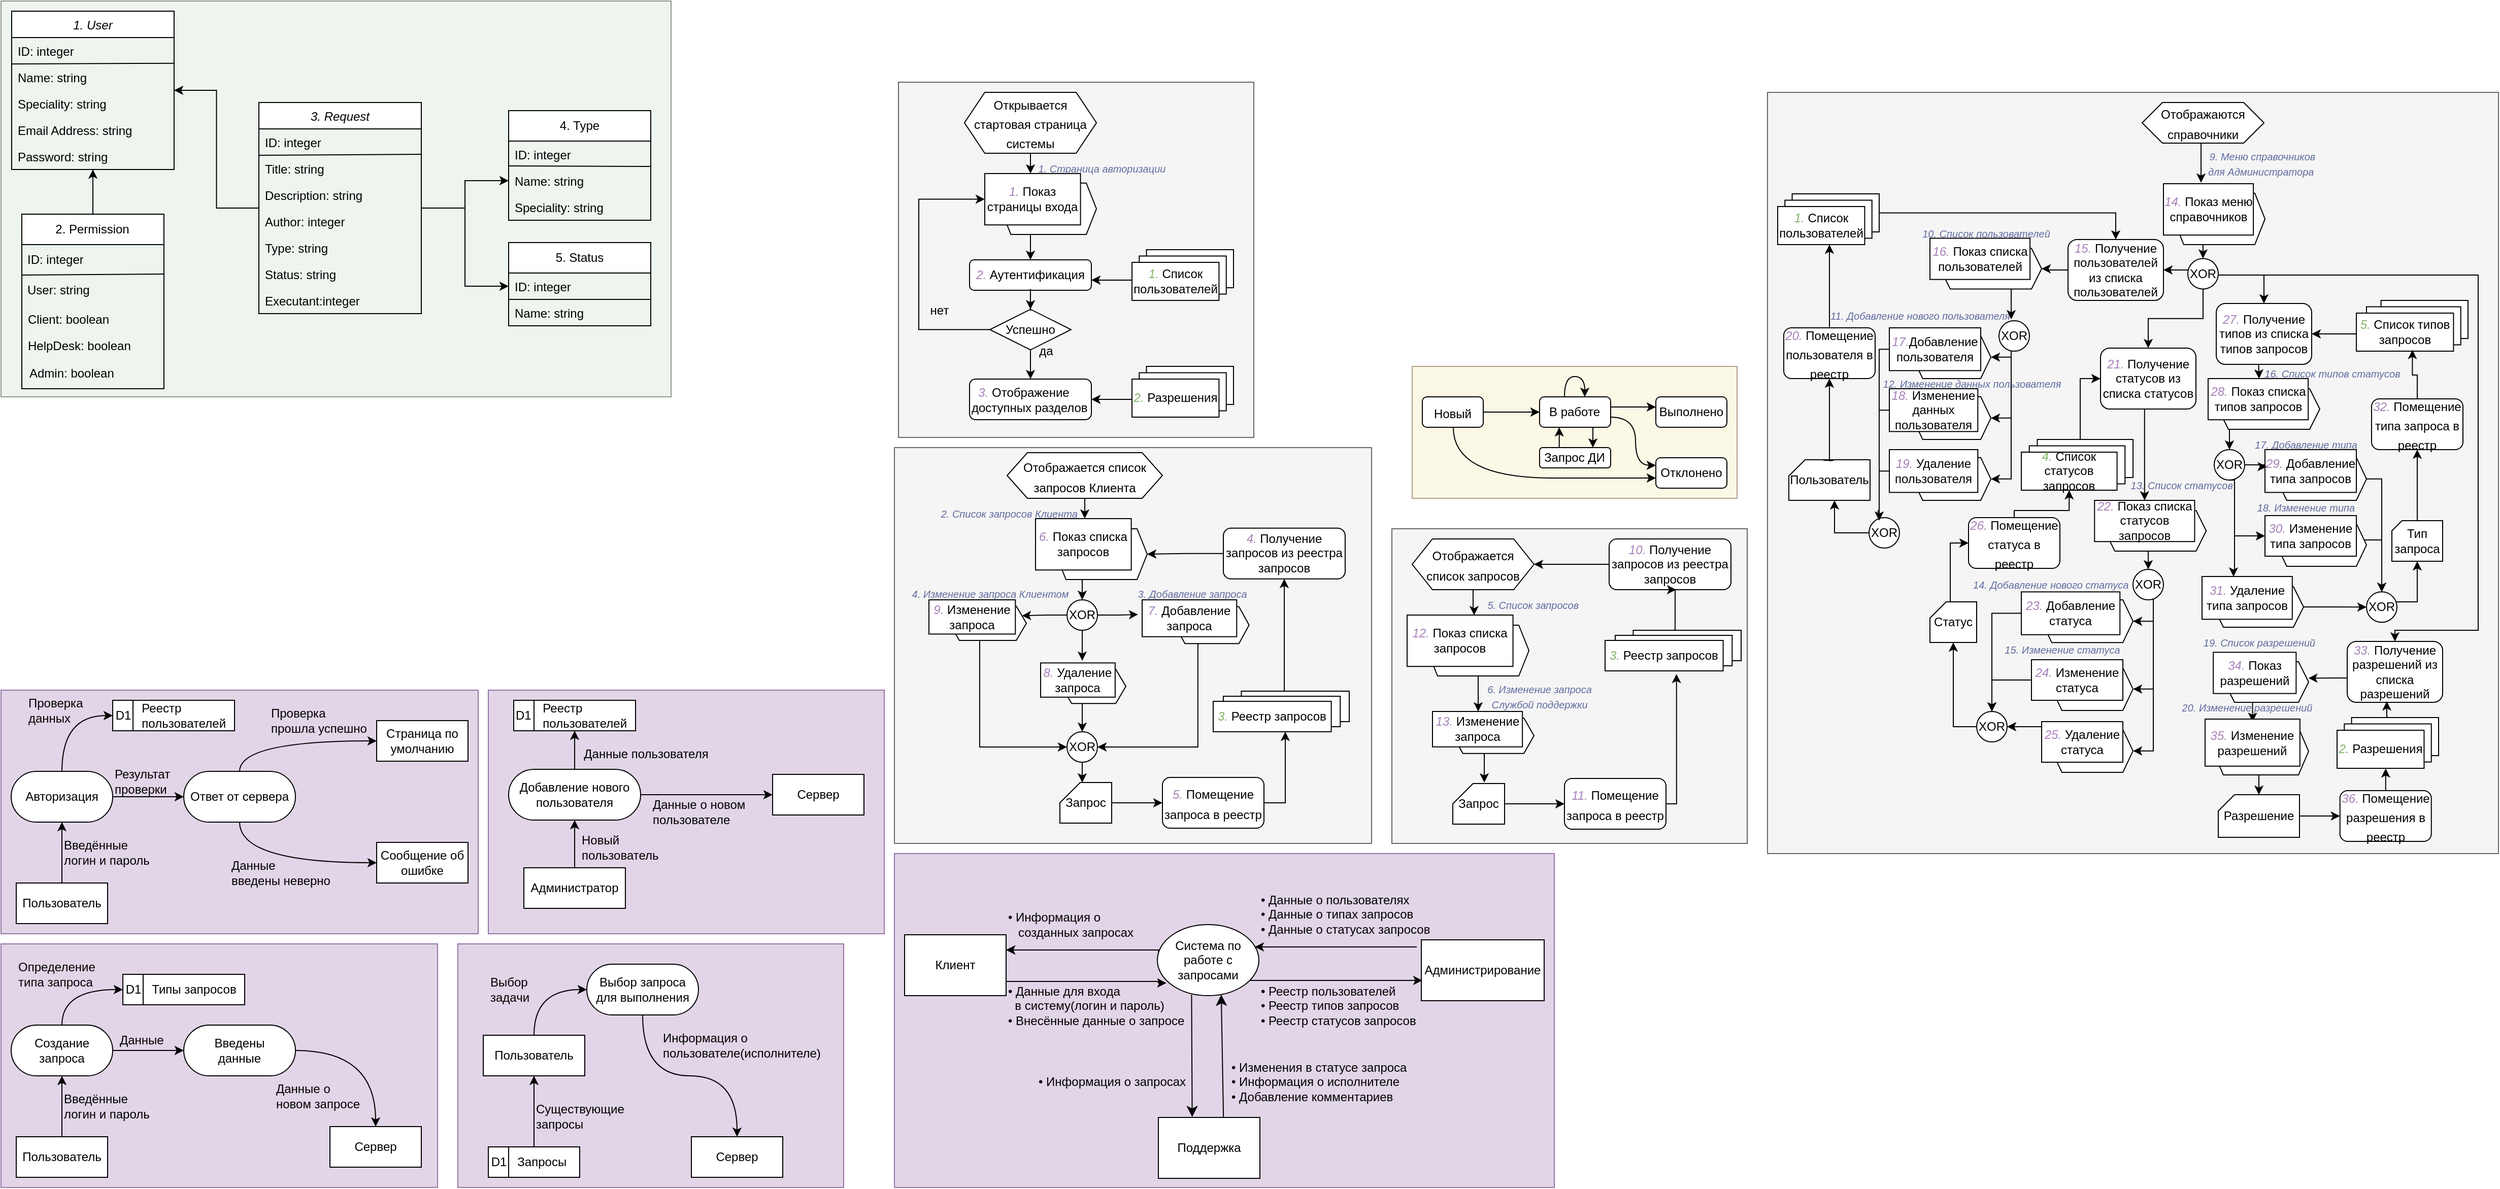 <mxfile version="21.5.2" type="github">
  <diagram id="C5RBs43oDa-KdzZeNtuy" name="Page-1">
    <mxGraphModel dx="1395" dy="616" grid="1" gridSize="10" guides="1" tooltips="1" connect="1" arrows="1" fold="1" page="1" pageScale="1" pageWidth="827" pageHeight="1169" math="0" shadow="0">
      <root>
        <mxCell id="WIyWlLk6GJQsqaUBKTNV-0" />
        <mxCell id="WIyWlLk6GJQsqaUBKTNV-1" parent="WIyWlLk6GJQsqaUBKTNV-0" />
        <mxCell id="Lm4weRIbrxB2xrLXX5re-27" value="" style="group;fillColor=#e1d5e7;strokeColor=#9673a6;container=0;" parent="WIyWlLk6GJQsqaUBKTNV-1" vertex="1" connectable="0">
          <mxGeometry x="880" y="840" width="650" height="329" as="geometry" />
        </mxCell>
        <mxCell id="Lm4weRIbrxB2xrLXX5re-81" value="" style="group" parent="WIyWlLk6GJQsqaUBKTNV-1" vertex="1" connectable="0">
          <mxGeometry y="929" width="430" height="240" as="geometry" />
        </mxCell>
        <mxCell id="Lm4weRIbrxB2xrLXX5re-63" value="" style="text;strokeColor=#9673a6;fillColor=#e1d5e7;align=left;verticalAlign=middle;spacingTop=-1;spacingLeft=4;spacingRight=4;rotatable=0;labelPosition=right;points=[];portConstraint=eastwest;container=0;" parent="Lm4weRIbrxB2xrLXX5re-81" vertex="1">
          <mxGeometry width="430" height="240" as="geometry" />
        </mxCell>
        <mxCell id="Lm4weRIbrxB2xrLXX5re-64" value="Пользователь" style="whiteSpace=wrap;html=1;container=0;" parent="Lm4weRIbrxB2xrLXX5re-81" vertex="1">
          <mxGeometry x="15" y="190" width="90" height="40" as="geometry" />
        </mxCell>
        <mxCell id="Lm4weRIbrxB2xrLXX5re-65" value="&lt;span style=&quot;white-space: pre;&quot;&gt;&#x9;&lt;/span&gt;Типы запросов" style="shape=internalStorage;whiteSpace=wrap;html=1;backgroundOutline=1;dx=20;dy=0;align=left;container=0;" parent="Lm4weRIbrxB2xrLXX5re-81" vertex="1">
          <mxGeometry x="120" y="30" width="120" height="30" as="geometry" />
        </mxCell>
        <mxCell id="Lm4weRIbrxB2xrLXX5re-66" style="edgeStyle=orthogonalEdgeStyle;rounded=0;orthogonalLoop=1;jettySize=auto;html=1;curved=1;entryX=0;entryY=0.5;entryDx=0;entryDy=0;" parent="Lm4weRIbrxB2xrLXX5re-81" source="Lm4weRIbrxB2xrLXX5re-67" target="Lm4weRIbrxB2xrLXX5re-65" edge="1">
          <mxGeometry relative="1" as="geometry">
            <mxPoint x="110" y="50" as="targetPoint" />
            <Array as="points">
              <mxPoint x="60" y="45" />
            </Array>
          </mxGeometry>
        </mxCell>
        <mxCell id="Lm4weRIbrxB2xrLXX5re-67" value="Создание запроса" style="rounded=1;whiteSpace=wrap;html=1;arcSize=50;container=0;" parent="Lm4weRIbrxB2xrLXX5re-81" vertex="1">
          <mxGeometry x="10" y="80" width="100" height="50" as="geometry" />
        </mxCell>
        <mxCell id="Lm4weRIbrxB2xrLXX5re-68" style="edgeStyle=orthogonalEdgeStyle;rounded=0;orthogonalLoop=1;jettySize=auto;html=1;entryX=0.5;entryY=1;entryDx=0;entryDy=0;" parent="Lm4weRIbrxB2xrLXX5re-81" source="Lm4weRIbrxB2xrLXX5re-64" target="Lm4weRIbrxB2xrLXX5re-67" edge="1">
          <mxGeometry relative="1" as="geometry" />
        </mxCell>
        <mxCell id="Lm4weRIbrxB2xrLXX5re-69" value="D1" style="text;html=1;align=center;verticalAlign=middle;resizable=0;points=[];autosize=1;strokeColor=none;fillColor=none;container=0;" parent="Lm4weRIbrxB2xrLXX5re-81" vertex="1">
          <mxGeometry x="110" y="30" width="40" height="30" as="geometry" />
        </mxCell>
        <mxCell id="Lm4weRIbrxB2xrLXX5re-70" value="Введены &lt;br&gt;данные" style="rounded=1;whiteSpace=wrap;html=1;arcSize=50;container=0;" parent="Lm4weRIbrxB2xrLXX5re-81" vertex="1">
          <mxGeometry x="180" y="80" width="110" height="50" as="geometry" />
        </mxCell>
        <mxCell id="Lm4weRIbrxB2xrLXX5re-71" style="edgeStyle=orthogonalEdgeStyle;rounded=0;orthogonalLoop=1;jettySize=auto;html=1;" parent="Lm4weRIbrxB2xrLXX5re-81" source="Lm4weRIbrxB2xrLXX5re-67" target="Lm4weRIbrxB2xrLXX5re-70" edge="1">
          <mxGeometry relative="1" as="geometry" />
        </mxCell>
        <mxCell id="Lm4weRIbrxB2xrLXX5re-72" value="Данные" style="text;html=1;align=left;verticalAlign=middle;resizable=0;points=[];autosize=1;strokeColor=none;fillColor=none;container=0;" parent="Lm4weRIbrxB2xrLXX5re-81" vertex="1">
          <mxGeometry x="115" y="80" width="70" height="30" as="geometry" />
        </mxCell>
        <mxCell id="Lm4weRIbrxB2xrLXX5re-73" value="Определение&lt;br&gt;типа запроса" style="text;html=1;align=left;verticalAlign=middle;resizable=0;points=[];autosize=1;strokeColor=none;fillColor=none;container=0;" parent="Lm4weRIbrxB2xrLXX5re-81" vertex="1">
          <mxGeometry x="15" y="10" width="100" height="40" as="geometry" />
        </mxCell>
        <mxCell id="Lm4weRIbrxB2xrLXX5re-74" value="Введённые &lt;br&gt;логин и пароль" style="text;html=1;align=left;verticalAlign=middle;resizable=0;points=[];autosize=1;strokeColor=none;fillColor=none;container=0;" parent="Lm4weRIbrxB2xrLXX5re-81" vertex="1">
          <mxGeometry x="60" y="140" width="110" height="40" as="geometry" />
        </mxCell>
        <mxCell id="Lm4weRIbrxB2xrLXX5re-77" value="Сервер" style="whiteSpace=wrap;html=1;container=0;" parent="Lm4weRIbrxB2xrLXX5re-81" vertex="1">
          <mxGeometry x="324" y="180" width="90" height="40" as="geometry" />
        </mxCell>
        <mxCell id="Lm4weRIbrxB2xrLXX5re-78" style="edgeStyle=orthogonalEdgeStyle;rounded=0;orthogonalLoop=1;jettySize=auto;html=1;entryX=0.5;entryY=0;entryDx=0;entryDy=0;exitX=1;exitY=0.5;exitDx=0;exitDy=0;curved=1;" parent="Lm4weRIbrxB2xrLXX5re-81" source="Lm4weRIbrxB2xrLXX5re-70" target="Lm4weRIbrxB2xrLXX5re-77" edge="1">
          <mxGeometry relative="1" as="geometry" />
        </mxCell>
        <mxCell id="Lm4weRIbrxB2xrLXX5re-80" value="Данные о &lt;br&gt;новом запросе" style="text;html=1;align=left;verticalAlign=middle;resizable=0;points=[];autosize=1;strokeColor=none;fillColor=none;container=0;" parent="Lm4weRIbrxB2xrLXX5re-81" vertex="1">
          <mxGeometry x="269" y="130" width="110" height="40" as="geometry" />
        </mxCell>
        <mxCell id="Lm4weRIbrxB2xrLXX5re-102" value="" style="group" parent="WIyWlLk6GJQsqaUBKTNV-1" vertex="1" connectable="0">
          <mxGeometry x="450" y="929" width="380" height="240" as="geometry" />
        </mxCell>
        <mxCell id="Lm4weRIbrxB2xrLXX5re-83" value="" style="text;strokeColor=#9673a6;fillColor=#e1d5e7;align=left;verticalAlign=middle;spacingTop=-1;spacingLeft=4;spacingRight=4;rotatable=0;labelPosition=right;points=[];portConstraint=eastwest;container=0;" parent="Lm4weRIbrxB2xrLXX5re-102" vertex="1">
          <mxGeometry width="380" height="240" as="geometry" />
        </mxCell>
        <mxCell id="Lm4weRIbrxB2xrLXX5re-85" value="&lt;span style=&quot;white-space: pre;&quot;&gt;&#x9;&lt;/span&gt;Запросы" style="shape=internalStorage;whiteSpace=wrap;html=1;backgroundOutline=1;dx=20;dy=0;align=left;container=0;" parent="Lm4weRIbrxB2xrLXX5re-102" vertex="1">
          <mxGeometry x="30" y="200" width="90" height="30" as="geometry" />
        </mxCell>
        <mxCell id="Lm4weRIbrxB2xrLXX5re-88" style="edgeStyle=orthogonalEdgeStyle;rounded=0;orthogonalLoop=1;jettySize=auto;html=1;entryX=0.5;entryY=1;entryDx=0;entryDy=0;exitX=0.5;exitY=0;exitDx=0;exitDy=0;" parent="Lm4weRIbrxB2xrLXX5re-102" source="Lm4weRIbrxB2xrLXX5re-85" target="Lm4weRIbrxB2xrLXX5re-98" edge="1">
          <mxGeometry relative="1" as="geometry">
            <mxPoint x="60.029" y="190" as="sourcePoint" />
            <mxPoint x="60" y="130" as="targetPoint" />
          </mxGeometry>
        </mxCell>
        <mxCell id="Lm4weRIbrxB2xrLXX5re-89" value="D1" style="text;html=1;align=center;verticalAlign=middle;resizable=0;points=[];autosize=1;strokeColor=none;fillColor=none;container=0;" parent="Lm4weRIbrxB2xrLXX5re-102" vertex="1">
          <mxGeometry x="20" y="200" width="40" height="30" as="geometry" />
        </mxCell>
        <mxCell id="Lm4weRIbrxB2xrLXX5re-94" value="Существующие &lt;br&gt;запросы" style="text;html=1;align=left;verticalAlign=middle;resizable=0;points=[];autosize=1;strokeColor=none;fillColor=none;container=0;" parent="Lm4weRIbrxB2xrLXX5re-102" vertex="1">
          <mxGeometry x="75" y="150" width="110" height="40" as="geometry" />
        </mxCell>
        <mxCell id="Lm4weRIbrxB2xrLXX5re-95" value="Сервер" style="whiteSpace=wrap;html=1;container=0;" parent="Lm4weRIbrxB2xrLXX5re-102" vertex="1">
          <mxGeometry x="230" y="190" width="90" height="40" as="geometry" />
        </mxCell>
        <mxCell id="Lm4weRIbrxB2xrLXX5re-96" style="edgeStyle=orthogonalEdgeStyle;rounded=0;orthogonalLoop=1;jettySize=auto;html=1;entryX=0.5;entryY=0;entryDx=0;entryDy=0;exitX=0.5;exitY=1;exitDx=0;exitDy=0;curved=1;" parent="Lm4weRIbrxB2xrLXX5re-102" source="Lm4weRIbrxB2xrLXX5re-99" target="Lm4weRIbrxB2xrLXX5re-95" edge="1">
          <mxGeometry relative="1" as="geometry">
            <mxPoint x="295" y="105" as="sourcePoint" />
          </mxGeometry>
        </mxCell>
        <mxCell id="Lm4weRIbrxB2xrLXX5re-97" value="Информация о &lt;br&gt;пользователе(исполнителе)" style="text;html=1;align=left;verticalAlign=middle;resizable=0;points=[];autosize=1;strokeColor=none;fillColor=none;container=0;" parent="Lm4weRIbrxB2xrLXX5re-102" vertex="1">
          <mxGeometry x="200" y="80" width="180" height="40" as="geometry" />
        </mxCell>
        <mxCell id="Lm4weRIbrxB2xrLXX5re-98" value="Пользователь" style="whiteSpace=wrap;html=1;container=0;" parent="Lm4weRIbrxB2xrLXX5re-102" vertex="1">
          <mxGeometry x="25" y="90" width="100" height="40" as="geometry" />
        </mxCell>
        <mxCell id="Lm4weRIbrxB2xrLXX5re-99" value="Выбор запроса для выполнения" style="rounded=1;whiteSpace=wrap;html=1;arcSize=50;container=0;" parent="Lm4weRIbrxB2xrLXX5re-102" vertex="1">
          <mxGeometry x="127" y="20" width="110" height="50" as="geometry" />
        </mxCell>
        <mxCell id="Lm4weRIbrxB2xrLXX5re-101" style="edgeStyle=orthogonalEdgeStyle;rounded=0;orthogonalLoop=1;jettySize=auto;html=1;entryX=0;entryY=0.5;entryDx=0;entryDy=0;curved=1;exitX=0.5;exitY=0;exitDx=0;exitDy=0;" parent="Lm4weRIbrxB2xrLXX5re-102" source="Lm4weRIbrxB2xrLXX5re-98" target="Lm4weRIbrxB2xrLXX5re-99" edge="1">
          <mxGeometry relative="1" as="geometry" />
        </mxCell>
        <mxCell id="Lm4weRIbrxB2xrLXX5re-100" value="Выбор &lt;br&gt;задачи" style="text;html=1;align=left;verticalAlign=middle;resizable=0;points=[];autosize=1;strokeColor=none;fillColor=none;container=0;" parent="Lm4weRIbrxB2xrLXX5re-102" vertex="1">
          <mxGeometry x="30" y="25" width="60" height="40" as="geometry" />
        </mxCell>
        <mxCell id="Lm4weRIbrxB2xrLXX5re-144" value="" style="group" parent="WIyWlLk6GJQsqaUBKTNV-1" vertex="1" connectable="0">
          <mxGeometry y="679" width="470" height="240" as="geometry" />
        </mxCell>
        <mxCell id="Lm4weRIbrxB2xrLXX5re-56" value="" style="text;strokeColor=#9673a6;fillColor=#e1d5e7;align=left;verticalAlign=middle;spacingTop=-1;spacingLeft=4;spacingRight=4;rotatable=0;labelPosition=right;points=[];portConstraint=eastwest;container=0;" parent="Lm4weRIbrxB2xrLXX5re-144" vertex="1">
          <mxGeometry width="470" height="240" as="geometry" />
        </mxCell>
        <mxCell id="Lm4weRIbrxB2xrLXX5re-28" value="Пользователь" style="whiteSpace=wrap;html=1;container=0;" parent="Lm4weRIbrxB2xrLXX5re-144" vertex="1">
          <mxGeometry x="15" y="190" width="90" height="40" as="geometry" />
        </mxCell>
        <mxCell id="Lm4weRIbrxB2xrLXX5re-35" value="&lt;span style=&quot;white-space: pre;&quot;&gt;&#x9;&lt;/span&gt;Реестр&lt;br&gt;&amp;nbsp;&amp;nbsp;&lt;span style=&quot;white-space: pre;&quot;&gt;&#x9;&lt;/span&gt;пользователей" style="shape=internalStorage;whiteSpace=wrap;html=1;backgroundOutline=1;dx=20;dy=0;align=left;container=0;" parent="Lm4weRIbrxB2xrLXX5re-144" vertex="1">
          <mxGeometry x="110" y="10" width="120" height="30" as="geometry" />
        </mxCell>
        <mxCell id="Lm4weRIbrxB2xrLXX5re-42" style="edgeStyle=orthogonalEdgeStyle;rounded=0;orthogonalLoop=1;jettySize=auto;html=1;curved=1;entryX=0;entryY=0.5;entryDx=0;entryDy=0;" parent="Lm4weRIbrxB2xrLXX5re-144" source="Lm4weRIbrxB2xrLXX5re-38" target="Lm4weRIbrxB2xrLXX5re-35" edge="1">
          <mxGeometry relative="1" as="geometry">
            <mxPoint x="110" y="50" as="targetPoint" />
            <Array as="points">
              <mxPoint x="60" y="25" />
            </Array>
          </mxGeometry>
        </mxCell>
        <mxCell id="Lm4weRIbrxB2xrLXX5re-38" value="Авторизация" style="rounded=1;whiteSpace=wrap;html=1;arcSize=50;container=0;" parent="Lm4weRIbrxB2xrLXX5re-144" vertex="1">
          <mxGeometry x="10" y="80" width="100" height="50" as="geometry" />
        </mxCell>
        <mxCell id="Lm4weRIbrxB2xrLXX5re-40" style="edgeStyle=orthogonalEdgeStyle;rounded=0;orthogonalLoop=1;jettySize=auto;html=1;entryX=0.5;entryY=1;entryDx=0;entryDy=0;" parent="Lm4weRIbrxB2xrLXX5re-144" source="Lm4weRIbrxB2xrLXX5re-28" target="Lm4weRIbrxB2xrLXX5re-38" edge="1">
          <mxGeometry relative="1" as="geometry" />
        </mxCell>
        <mxCell id="Lm4weRIbrxB2xrLXX5re-43" value="D1" style="text;html=1;align=center;verticalAlign=middle;resizable=0;points=[];autosize=1;strokeColor=none;fillColor=none;container=0;" parent="Lm4weRIbrxB2xrLXX5re-144" vertex="1">
          <mxGeometry x="100" y="10" width="40" height="30" as="geometry" />
        </mxCell>
        <mxCell id="Lm4weRIbrxB2xrLXX5re-45" value="Ответ от сервера" style="rounded=1;whiteSpace=wrap;html=1;arcSize=50;container=0;" parent="Lm4weRIbrxB2xrLXX5re-144" vertex="1">
          <mxGeometry x="180" y="80" width="110" height="50" as="geometry" />
        </mxCell>
        <mxCell id="Lm4weRIbrxB2xrLXX5re-46" style="edgeStyle=orthogonalEdgeStyle;rounded=0;orthogonalLoop=1;jettySize=auto;html=1;" parent="Lm4weRIbrxB2xrLXX5re-144" source="Lm4weRIbrxB2xrLXX5re-38" target="Lm4weRIbrxB2xrLXX5re-45" edge="1">
          <mxGeometry relative="1" as="geometry" />
        </mxCell>
        <mxCell id="Lm4weRIbrxB2xrLXX5re-47" value="Результат &lt;br&gt;проверки" style="text;html=1;align=left;verticalAlign=middle;resizable=0;points=[];autosize=1;strokeColor=none;fillColor=none;container=0;" parent="Lm4weRIbrxB2xrLXX5re-144" vertex="1">
          <mxGeometry x="110" y="70" width="80" height="40" as="geometry" />
        </mxCell>
        <mxCell id="Lm4weRIbrxB2xrLXX5re-48" value="Проверка &lt;br&gt;данных" style="text;html=1;align=left;verticalAlign=middle;resizable=0;points=[];autosize=1;strokeColor=none;fillColor=none;container=0;" parent="Lm4weRIbrxB2xrLXX5re-144" vertex="1">
          <mxGeometry x="25" width="80" height="40" as="geometry" />
        </mxCell>
        <mxCell id="Lm4weRIbrxB2xrLXX5re-49" value="Введённые &lt;br&gt;логин и пароль" style="text;html=1;align=left;verticalAlign=middle;resizable=0;points=[];autosize=1;strokeColor=none;fillColor=none;container=0;" parent="Lm4weRIbrxB2xrLXX5re-144" vertex="1">
          <mxGeometry x="60" y="140" width="110" height="40" as="geometry" />
        </mxCell>
        <mxCell id="Lm4weRIbrxB2xrLXX5re-50" value="Страница по умолчанию" style="whiteSpace=wrap;html=1;container=0;" parent="Lm4weRIbrxB2xrLXX5re-144" vertex="1">
          <mxGeometry x="370" y="30" width="90" height="40" as="geometry" />
        </mxCell>
        <mxCell id="Lm4weRIbrxB2xrLXX5re-52" style="edgeStyle=orthogonalEdgeStyle;rounded=0;orthogonalLoop=1;jettySize=auto;html=1;entryX=0;entryY=0.5;entryDx=0;entryDy=0;curved=1;exitX=0.5;exitY=0;exitDx=0;exitDy=0;" parent="Lm4weRIbrxB2xrLXX5re-144" source="Lm4weRIbrxB2xrLXX5re-45" target="Lm4weRIbrxB2xrLXX5re-50" edge="1">
          <mxGeometry relative="1" as="geometry" />
        </mxCell>
        <mxCell id="Lm4weRIbrxB2xrLXX5re-51" value="Сообщение об ошибке" style="whiteSpace=wrap;html=1;container=0;" parent="Lm4weRIbrxB2xrLXX5re-144" vertex="1">
          <mxGeometry x="370" y="150" width="90" height="40" as="geometry" />
        </mxCell>
        <mxCell id="Lm4weRIbrxB2xrLXX5re-53" style="edgeStyle=orthogonalEdgeStyle;rounded=0;orthogonalLoop=1;jettySize=auto;html=1;entryX=0;entryY=0.5;entryDx=0;entryDy=0;exitX=0.5;exitY=1;exitDx=0;exitDy=0;curved=1;" parent="Lm4weRIbrxB2xrLXX5re-144" source="Lm4weRIbrxB2xrLXX5re-45" target="Lm4weRIbrxB2xrLXX5re-51" edge="1">
          <mxGeometry relative="1" as="geometry" />
        </mxCell>
        <mxCell id="Lm4weRIbrxB2xrLXX5re-54" value="Проверка &lt;br&gt;прошла успешно" style="text;html=1;align=left;verticalAlign=middle;resizable=0;points=[];autosize=1;strokeColor=none;fillColor=none;container=0;" parent="Lm4weRIbrxB2xrLXX5re-144" vertex="1">
          <mxGeometry x="264" y="10" width="120" height="40" as="geometry" />
        </mxCell>
        <mxCell id="Lm4weRIbrxB2xrLXX5re-55" value="Данные &lt;br&gt;введены неверно" style="text;html=1;align=left;verticalAlign=middle;resizable=0;points=[];autosize=1;strokeColor=none;fillColor=none;container=0;" parent="Lm4weRIbrxB2xrLXX5re-144" vertex="1">
          <mxGeometry x="225" y="160" width="120" height="40" as="geometry" />
        </mxCell>
        <mxCell id="Lm4weRIbrxB2xrLXX5re-23" style="edgeStyle=orthogonalEdgeStyle;rounded=0;orthogonalLoop=1;jettySize=auto;html=1;exitX=0.013;exitY=0.357;exitDx=0;exitDy=0;exitPerimeter=0;entryX=1;entryY=0.25;entryDx=0;entryDy=0;" parent="WIyWlLk6GJQsqaUBKTNV-1" source="Lm4weRIbrxB2xrLXX5re-9" target="Lm4weRIbrxB2xrLXX5re-10" edge="1">
          <mxGeometry relative="1" as="geometry">
            <mxPoint x="980" y="937" as="targetPoint" />
            <Array as="points">
              <mxPoint x="1140" y="937" />
              <mxPoint x="1140" y="935" />
            </Array>
          </mxGeometry>
        </mxCell>
        <mxCell id="CFGSU8_gDAm3wW9Axhdw-5" style="edgeStyle=none;curved=1;rounded=0;orthogonalLoop=1;jettySize=auto;html=1;entryX=0.333;entryY=-0.007;entryDx=0;entryDy=0;fontSize=12;startSize=8;endSize=8;exitX=0.337;exitY=0.986;exitDx=0;exitDy=0;exitPerimeter=0;entryPerimeter=0;" parent="WIyWlLk6GJQsqaUBKTNV-1" source="Lm4weRIbrxB2xrLXX5re-9" target="CFGSU8_gDAm3wW9Axhdw-0" edge="1">
          <mxGeometry relative="1" as="geometry">
            <mxPoint x="1175" y="1010" as="sourcePoint" />
          </mxGeometry>
        </mxCell>
        <mxCell id="Lm4weRIbrxB2xrLXX5re-9" value="Система по работе с запросами" style="ellipse;whiteSpace=wrap;html=1;shadow=0;container=0;" parent="WIyWlLk6GJQsqaUBKTNV-1" vertex="1">
          <mxGeometry x="1139" y="910" width="100" height="70" as="geometry" />
        </mxCell>
        <mxCell id="Lm4weRIbrxB2xrLXX5re-21" style="edgeStyle=orthogonalEdgeStyle;rounded=0;orthogonalLoop=1;jettySize=auto;html=1;exitX=1;exitY=0.686;exitDx=0;exitDy=0;exitPerimeter=0;entryX=0.089;entryY=0.822;entryDx=0;entryDy=0;entryPerimeter=0;" parent="WIyWlLk6GJQsqaUBKTNV-1" source="Lm4weRIbrxB2xrLXX5re-10" target="Lm4weRIbrxB2xrLXX5re-9" edge="1">
          <mxGeometry relative="1" as="geometry">
            <mxPoint x="1140" y="966" as="targetPoint" />
            <Array as="points">
              <mxPoint x="980" y="966" />
              <mxPoint x="1140" y="966" />
              <mxPoint x="1140" y="968" />
              <mxPoint x="1148" y="968" />
            </Array>
          </mxGeometry>
        </mxCell>
        <mxCell id="Lm4weRIbrxB2xrLXX5re-10" value="Клиент" style="whiteSpace=wrap;html=1;container=0;" parent="WIyWlLk6GJQsqaUBKTNV-1" vertex="1">
          <mxGeometry x="890" y="920" width="100" height="60" as="geometry" />
        </mxCell>
        <mxCell id="Lm4weRIbrxB2xrLXX5re-17" style="edgeStyle=orthogonalEdgeStyle;rounded=0;orthogonalLoop=1;jettySize=auto;html=1;exitX=-0.037;exitY=0.117;exitDx=0;exitDy=0;entryX=0.96;entryY=0.314;entryDx=0;entryDy=0;entryPerimeter=0;exitPerimeter=0;strokeColor=#000000;" parent="WIyWlLk6GJQsqaUBKTNV-1" source="Lm4weRIbrxB2xrLXX5re-14" target="Lm4weRIbrxB2xrLXX5re-9" edge="1">
          <mxGeometry relative="1" as="geometry" />
        </mxCell>
        <mxCell id="Lm4weRIbrxB2xrLXX5re-14" value="Администрирование" style="whiteSpace=wrap;html=1;container=0;" parent="WIyWlLk6GJQsqaUBKTNV-1" vertex="1">
          <mxGeometry x="1399" y="925" width="121" height="60" as="geometry" />
        </mxCell>
        <mxCell id="Lm4weRIbrxB2xrLXX5re-18" value="• Данные о пользователях&lt;br&gt;• Данные о типах запросов&lt;br&gt;• Данные о статусах запросов" style="text;html=1;align=left;verticalAlign=middle;resizable=0;points=[];autosize=1;strokeColor=none;fillColor=none;container=0;" parent="WIyWlLk6GJQsqaUBKTNV-1" vertex="1">
          <mxGeometry x="1239" y="870" width="190" height="60" as="geometry" />
        </mxCell>
        <mxCell id="Lm4weRIbrxB2xrLXX5re-20" value="• Реестр пользователей&lt;br&gt;• Реестр типов запросов&lt;br&gt;• Реестр статусов запросов" style="text;html=1;align=left;verticalAlign=middle;resizable=0;points=[];autosize=1;strokeColor=none;fillColor=none;container=0;" parent="WIyWlLk6GJQsqaUBKTNV-1" vertex="1">
          <mxGeometry x="1239" y="960" width="180" height="60" as="geometry" />
        </mxCell>
        <mxCell id="Lm4weRIbrxB2xrLXX5re-24" value="• Информация о &lt;br&gt;&amp;nbsp; &amp;nbsp;созданных запросах&lt;br&gt;" style="text;html=1;align=left;verticalAlign=middle;resizable=0;points=[];autosize=1;strokeColor=none;fillColor=none;container=0;" parent="WIyWlLk6GJQsqaUBKTNV-1" vertex="1">
          <mxGeometry x="990" y="890" width="150" height="40" as="geometry" />
        </mxCell>
        <mxCell id="Lm4weRIbrxB2xrLXX5re-25" value="• Данные для входа &lt;br&gt;&lt;div style=&quot;&quot;&gt;&lt;span style=&quot;background-color: initial;&quot;&gt;&amp;nbsp; в систему(логин и пароль)&lt;/span&gt;&lt;/div&gt;• Внесённые данные о запросе" style="text;html=1;align=left;verticalAlign=middle;resizable=0;points=[];autosize=1;strokeColor=none;fillColor=none;container=0;" parent="WIyWlLk6GJQsqaUBKTNV-1" vertex="1">
          <mxGeometry x="990" y="960" width="200" height="60" as="geometry" />
        </mxCell>
        <mxCell id="Lm4weRIbrxB2xrLXX5re-61" style="edgeStyle=orthogonalEdgeStyle;rounded=0;orthogonalLoop=1;jettySize=auto;html=1;exitX=1;exitY=1;exitDx=0;exitDy=0;" parent="WIyWlLk6GJQsqaUBKTNV-1" edge="1">
          <mxGeometry relative="1" as="geometry">
            <mxPoint x="1230" y="965" as="sourcePoint" />
            <mxPoint x="1400" y="965" as="targetPoint" />
          </mxGeometry>
        </mxCell>
        <mxCell id="CFGSU8_gDAm3wW9Axhdw-3" style="edgeStyle=none;curved=1;rounded=0;orthogonalLoop=1;jettySize=auto;html=1;fontSize=12;startSize=8;endSize=8;exitX=0.641;exitY=0.002;exitDx=0;exitDy=0;exitPerimeter=0;entryX=0.629;entryY=0.986;entryDx=0;entryDy=0;entryPerimeter=0;" parent="WIyWlLk6GJQsqaUBKTNV-1" source="CFGSU8_gDAm3wW9Axhdw-0" target="Lm4weRIbrxB2xrLXX5re-9" edge="1">
          <mxGeometry relative="1" as="geometry">
            <mxPoint x="1204" y="1020" as="targetPoint" />
          </mxGeometry>
        </mxCell>
        <mxCell id="CFGSU8_gDAm3wW9Axhdw-0" value="Поддержка" style="whiteSpace=wrap;html=1;container=0;" parent="WIyWlLk6GJQsqaUBKTNV-1" vertex="1">
          <mxGeometry x="1140" y="1100" width="100" height="60" as="geometry" />
        </mxCell>
        <mxCell id="CFGSU8_gDAm3wW9Axhdw-4" style="edgeStyle=none;curved=1;rounded=0;orthogonalLoop=1;jettySize=auto;html=1;entryX=0.25;entryY=0;entryDx=0;entryDy=0;fontSize=12;startSize=8;endSize=8;" parent="WIyWlLk6GJQsqaUBKTNV-1" source="CFGSU8_gDAm3wW9Axhdw-0" target="CFGSU8_gDAm3wW9Axhdw-0" edge="1">
          <mxGeometry relative="1" as="geometry" />
        </mxCell>
        <mxCell id="dDTkmm-yN9u91tcJAKd4-13" style="edgeStyle=orthogonalEdgeStyle;rounded=0;orthogonalLoop=1;jettySize=auto;html=1;exitX=0.013;exitY=0.357;exitDx=0;exitDy=0;exitPerimeter=0;entryX=1;entryY=0.25;entryDx=0;entryDy=0;" parent="WIyWlLk6GJQsqaUBKTNV-1" edge="1">
          <mxGeometry relative="1" as="geometry">
            <mxPoint x="990" y="935" as="targetPoint" />
            <Array as="points">
              <mxPoint x="1140" y="937" />
              <mxPoint x="1140" y="935" />
            </Array>
            <mxPoint x="1140" y="935" as="sourcePoint" />
          </mxGeometry>
        </mxCell>
        <mxCell id="dDTkmm-yN9u91tcJAKd4-23" value="• Информация о запросах" style="text;html=1;align=left;verticalAlign=middle;resizable=0;points=[];autosize=1;strokeColor=none;fillColor=none;container=0;" parent="WIyWlLk6GJQsqaUBKTNV-1" vertex="1">
          <mxGeometry x="1020" y="1050" width="170" height="30" as="geometry" />
        </mxCell>
        <mxCell id="dDTkmm-yN9u91tcJAKd4-24" value="• Изменения в статусе запроса&lt;br&gt;• Информация о исполнителе&lt;br&gt;• Добавление комментариев" style="text;html=1;align=left;verticalAlign=middle;resizable=0;points=[];autosize=1;strokeColor=none;fillColor=none;" parent="WIyWlLk6GJQsqaUBKTNV-1" vertex="1">
          <mxGeometry x="1210" y="1034.5" width="200" height="60" as="geometry" />
        </mxCell>
        <mxCell id="Lm4weRIbrxB2xrLXX5re-130" value="" style="text;strokeColor=#9673a6;fillColor=#e1d5e7;align=left;verticalAlign=middle;spacingTop=-1;spacingLeft=4;spacingRight=4;rotatable=0;labelPosition=right;points=[];portConstraint=eastwest;container=0;" parent="WIyWlLk6GJQsqaUBKTNV-1" vertex="1">
          <mxGeometry x="480" y="679" width="390" height="240" as="geometry" />
        </mxCell>
        <mxCell id="Lm4weRIbrxB2xrLXX5re-135" value="Сервер" style="whiteSpace=wrap;html=1;container=0;" parent="WIyWlLk6GJQsqaUBKTNV-1" vertex="1">
          <mxGeometry x="760" y="762" width="90" height="40" as="geometry" />
        </mxCell>
        <mxCell id="Lm4weRIbrxB2xrLXX5re-138" value="Администратор" style="whiteSpace=wrap;html=1;container=0;" parent="WIyWlLk6GJQsqaUBKTNV-1" vertex="1">
          <mxGeometry x="515" y="854" width="100" height="40" as="geometry" />
        </mxCell>
        <mxCell id="Lm4weRIbrxB2xrLXX5re-156" style="edgeStyle=orthogonalEdgeStyle;rounded=0;orthogonalLoop=1;jettySize=auto;html=1;entryX=0;entryY=0.5;entryDx=0;entryDy=0;curved=1;" parent="WIyWlLk6GJQsqaUBKTNV-1" source="Lm4weRIbrxB2xrLXX5re-139" target="Lm4weRIbrxB2xrLXX5re-135" edge="1">
          <mxGeometry relative="1" as="geometry" />
        </mxCell>
        <mxCell id="Lm4weRIbrxB2xrLXX5re-139" value="Добавление нового пользователя" style="rounded=1;whiteSpace=wrap;html=1;arcSize=50;container=0;" parent="WIyWlLk6GJQsqaUBKTNV-1" vertex="1">
          <mxGeometry x="500" y="757" width="130" height="50" as="geometry" />
        </mxCell>
        <mxCell id="Lm4weRIbrxB2xrLXX5re-145" style="edgeStyle=orthogonalEdgeStyle;rounded=0;orthogonalLoop=1;jettySize=auto;html=1;entryX=0.5;entryY=1;entryDx=0;entryDy=0;" parent="WIyWlLk6GJQsqaUBKTNV-1" source="Lm4weRIbrxB2xrLXX5re-138" target="Lm4weRIbrxB2xrLXX5re-139" edge="1">
          <mxGeometry relative="1" as="geometry" />
        </mxCell>
        <mxCell id="Lm4weRIbrxB2xrLXX5re-143" value="&lt;span style=&quot;white-space: pre;&quot;&gt;&#x9;&lt;/span&gt;Реестр&lt;br&gt;&amp;nbsp;&amp;nbsp;&lt;span style=&quot;white-space: pre;&quot;&gt;&#x9;&lt;/span&gt;пользователей" style="shape=internalStorage;whiteSpace=wrap;html=1;backgroundOutline=1;dx=20;dy=0;align=left;container=0;" parent="WIyWlLk6GJQsqaUBKTNV-1" vertex="1">
          <mxGeometry x="505" y="689" width="120" height="30" as="geometry" />
        </mxCell>
        <mxCell id="Lm4weRIbrxB2xrLXX5re-146" style="edgeStyle=orthogonalEdgeStyle;rounded=0;orthogonalLoop=1;jettySize=auto;html=1;entryX=0.5;entryY=1;entryDx=0;entryDy=0;" parent="WIyWlLk6GJQsqaUBKTNV-1" source="Lm4weRIbrxB2xrLXX5re-139" target="Lm4weRIbrxB2xrLXX5re-143" edge="1">
          <mxGeometry relative="1" as="geometry" />
        </mxCell>
        <mxCell id="Lm4weRIbrxB2xrLXX5re-147" value="D1" style="text;html=1;align=left;verticalAlign=middle;resizable=0;points=[];autosize=1;strokeColor=none;fillColor=none;container=0;" parent="WIyWlLk6GJQsqaUBKTNV-1" vertex="1">
          <mxGeometry x="505" y="689" width="40" height="30" as="geometry" />
        </mxCell>
        <mxCell id="Lm4weRIbrxB2xrLXX5re-148" value="Данные пользователя" style="text;html=1;align=center;verticalAlign=middle;resizable=0;points=[];autosize=1;strokeColor=none;fillColor=none;container=0;" parent="WIyWlLk6GJQsqaUBKTNV-1" vertex="1">
          <mxGeometry x="560" y="727" width="150" height="30" as="geometry" />
        </mxCell>
        <mxCell id="Lm4weRIbrxB2xrLXX5re-149" value="Новый &lt;br&gt;пользователь" style="text;html=1;align=left;verticalAlign=middle;resizable=0;points=[];autosize=1;strokeColor=none;fillColor=none;container=0;" parent="WIyWlLk6GJQsqaUBKTNV-1" vertex="1">
          <mxGeometry x="570" y="814" width="100" height="40" as="geometry" />
        </mxCell>
        <mxCell id="Lm4weRIbrxB2xrLXX5re-157" value="Данные о новом &lt;br&gt;пользователе" style="text;html=1;align=left;verticalAlign=middle;resizable=0;points=[];autosize=1;strokeColor=none;fillColor=none;container=0;" parent="WIyWlLk6GJQsqaUBKTNV-1" vertex="1">
          <mxGeometry x="640" y="779" width="110" height="40" as="geometry" />
        </mxCell>
        <mxCell id="rCo7NEoMyRVgVHwm20ML-161" value="" style="group" parent="WIyWlLk6GJQsqaUBKTNV-1" vertex="1" connectable="0">
          <mxGeometry x="1390" y="360" width="320" height="130" as="geometry" />
        </mxCell>
        <mxCell id="rCo7NEoMyRVgVHwm20ML-154" value="" style="group;fillColor=#FFF2CC;strokeColor=#FFE6CC;container=0;" parent="rCo7NEoMyRVgVHwm20ML-161" vertex="1" connectable="0">
          <mxGeometry width="320" height="130" as="geometry" />
        </mxCell>
        <mxCell id="rCo7NEoMyRVgVHwm20ML-153" value="" style="text;strokeColor=#B09F8D;fillColor=#FCF8E6;align=left;verticalAlign=middle;spacingTop=-1;spacingLeft=4;spacingRight=4;rotatable=0;labelPosition=right;points=[];portConstraint=eastwest;" parent="rCo7NEoMyRVgVHwm20ML-161" vertex="1">
          <mxGeometry width="320" height="130" as="geometry" />
        </mxCell>
        <mxCell id="rCo7NEoMyRVgVHwm20ML-151" style="edgeStyle=orthogonalEdgeStyle;rounded=0;orthogonalLoop=1;jettySize=auto;html=1;curved=1;" parent="rCo7NEoMyRVgVHwm20ML-161" edge="1">
          <mxGeometry relative="1" as="geometry">
            <mxPoint x="40.48" y="60" as="sourcePoint" />
            <mxPoint x="240" y="110" as="targetPoint" />
            <Array as="points">
              <mxPoint x="40.48" y="110" />
              <mxPoint x="236.48" y="110" />
            </Array>
          </mxGeometry>
        </mxCell>
        <mxCell id="rCo7NEoMyRVgVHwm20ML-140" value="&lt;font style=&quot;font-size: 12px;&quot;&gt;Новый&lt;/font&gt;" style="rounded=1;whiteSpace=wrap;html=1;fontSize=16;" parent="rCo7NEoMyRVgVHwm20ML-161" vertex="1">
          <mxGeometry x="10" y="30" width="60" height="30" as="geometry" />
        </mxCell>
        <mxCell id="rCo7NEoMyRVgVHwm20ML-148" style="edgeStyle=orthogonalEdgeStyle;rounded=0;orthogonalLoop=1;jettySize=auto;html=1;entryX=0;entryY=0.5;entryDx=0;entryDy=0;" parent="rCo7NEoMyRVgVHwm20ML-161" edge="1">
          <mxGeometry relative="1" as="geometry">
            <mxPoint x="195.48" y="40" as="sourcePoint" />
            <mxPoint x="240" y="40" as="targetPoint" />
          </mxGeometry>
        </mxCell>
        <mxCell id="rCo7NEoMyRVgVHwm20ML-152" style="edgeStyle=orthogonalEdgeStyle;rounded=0;orthogonalLoop=1;jettySize=auto;html=1;curved=1;" parent="rCo7NEoMyRVgVHwm20ML-161" edge="1">
          <mxGeometry relative="1" as="geometry">
            <mxPoint x="170" y="30" as="targetPoint" />
            <mxPoint x="150" y="30" as="sourcePoint" />
            <Array as="points">
              <mxPoint x="150" y="10" />
              <mxPoint x="170" y="10" />
            </Array>
          </mxGeometry>
        </mxCell>
        <mxCell id="rCo7NEoMyRVgVHwm20ML-141" value="В работе" style="rounded=1;whiteSpace=wrap;html=1;" parent="rCo7NEoMyRVgVHwm20ML-161" vertex="1">
          <mxGeometry x="125.48" y="30" width="70" height="30" as="geometry" />
        </mxCell>
        <mxCell id="rCo7NEoMyRVgVHwm20ML-145" style="edgeStyle=orthogonalEdgeStyle;rounded=0;orthogonalLoop=1;jettySize=auto;html=1;entryX=0;entryY=0.5;entryDx=0;entryDy=0;curved=1;" parent="rCo7NEoMyRVgVHwm20ML-161" source="rCo7NEoMyRVgVHwm20ML-140" target="rCo7NEoMyRVgVHwm20ML-141" edge="1">
          <mxGeometry relative="1" as="geometry" />
        </mxCell>
        <mxCell id="rCo7NEoMyRVgVHwm20ML-142" value="Выполнено" style="rounded=1;whiteSpace=wrap;html=1;" parent="rCo7NEoMyRVgVHwm20ML-161" vertex="1">
          <mxGeometry x="240" y="30" width="70" height="30" as="geometry" />
        </mxCell>
        <mxCell id="rCo7NEoMyRVgVHwm20ML-143" value="Отклонено" style="rounded=1;whiteSpace=wrap;html=1;" parent="rCo7NEoMyRVgVHwm20ML-161" vertex="1">
          <mxGeometry x="240" y="90" width="70" height="30" as="geometry" />
        </mxCell>
        <mxCell id="rCo7NEoMyRVgVHwm20ML-149" style="edgeStyle=orthogonalEdgeStyle;rounded=0;orthogonalLoop=1;jettySize=auto;html=1;entryX=0;entryY=0.25;entryDx=0;entryDy=0;curved=1;" parent="rCo7NEoMyRVgVHwm20ML-161" source="rCo7NEoMyRVgVHwm20ML-141" target="rCo7NEoMyRVgVHwm20ML-143" edge="1">
          <mxGeometry relative="1" as="geometry">
            <Array as="points">
              <mxPoint x="220" y="50" />
              <mxPoint x="220" y="98" />
            </Array>
          </mxGeometry>
        </mxCell>
        <mxCell id="rCo7NEoMyRVgVHwm20ML-147" style="edgeStyle=orthogonalEdgeStyle;rounded=0;orthogonalLoop=1;jettySize=auto;html=1;entryX=0.5;entryY=1;entryDx=0;entryDy=0;" parent="rCo7NEoMyRVgVHwm20ML-161" edge="1">
          <mxGeometry relative="1" as="geometry">
            <mxPoint x="144.85" y="80" as="sourcePoint" />
            <mxPoint x="144.83" y="60" as="targetPoint" />
          </mxGeometry>
        </mxCell>
        <mxCell id="rCo7NEoMyRVgVHwm20ML-144" value="Запрос ДИ" style="rounded=1;whiteSpace=wrap;html=1;" parent="rCo7NEoMyRVgVHwm20ML-161" vertex="1">
          <mxGeometry x="125.48" y="80" width="70" height="20" as="geometry" />
        </mxCell>
        <mxCell id="rCo7NEoMyRVgVHwm20ML-146" style="edgeStyle=orthogonalEdgeStyle;rounded=0;orthogonalLoop=1;jettySize=auto;html=1;entryX=0.75;entryY=0;entryDx=0;entryDy=0;exitX=0.75;exitY=1;exitDx=0;exitDy=0;" parent="rCo7NEoMyRVgVHwm20ML-161" source="rCo7NEoMyRVgVHwm20ML-141" target="rCo7NEoMyRVgVHwm20ML-144" edge="1">
          <mxGeometry relative="1" as="geometry" />
        </mxCell>
        <mxCell id="rCo7NEoMyRVgVHwm20ML-162" value="" style="group" parent="WIyWlLk6GJQsqaUBKTNV-1" vertex="1" connectable="0">
          <mxGeometry width="660" height="390" as="geometry" />
        </mxCell>
        <mxCell id="rCo7NEoMyRVgVHwm20ML-160" value="" style="text;strokeColor=#8C9985;fillColor=#EEF5EE;align=left;verticalAlign=middle;spacingTop=-1;spacingLeft=4;spacingRight=4;rotatable=0;labelPosition=right;points=[];portConstraint=eastwest;" parent="rCo7NEoMyRVgVHwm20ML-162" vertex="1">
          <mxGeometry width="660" height="390" as="geometry" />
        </mxCell>
        <mxCell id="zkfFHV4jXpPFQw0GAbJ--0" value="1. User" style="swimlane;fontStyle=2;align=center;verticalAlign=top;childLayout=stackLayout;horizontal=1;startSize=26;horizontalStack=0;resizeParent=1;resizeLast=0;collapsible=1;marginBottom=0;rounded=0;shadow=0;strokeWidth=1;" parent="rCo7NEoMyRVgVHwm20ML-162" vertex="1">
          <mxGeometry x="10.48" y="10" width="160" height="156" as="geometry">
            <mxRectangle x="230" y="140" width="160" height="26" as="alternateBounds" />
          </mxGeometry>
        </mxCell>
        <mxCell id="Lm4weRIbrxB2xrLXX5re-2" value="ID: integer" style="text;align=left;verticalAlign=top;spacingLeft=4;spacingRight=4;overflow=hidden;rotatable=0;points=[[0,0.5],[1,0.5]];portConstraint=eastwest;rounded=0;shadow=0;html=0;" parent="zkfFHV4jXpPFQw0GAbJ--0" vertex="1">
          <mxGeometry y="26" width="160" height="26" as="geometry" />
        </mxCell>
        <mxCell id="KUd_Q_lLDS9fx44nV58O-118" value="" style="endArrow=none;html=1;rounded=0;entryX=0.999;entryY=0.974;entryDx=0;entryDy=0;entryPerimeter=0;" edge="1" parent="zkfFHV4jXpPFQw0GAbJ--0" target="Lm4weRIbrxB2xrLXX5re-2">
          <mxGeometry width="50" height="50" relative="1" as="geometry">
            <mxPoint x="-1.066e-14" y="52" as="sourcePoint" />
            <mxPoint x="140" y="52" as="targetPoint" />
          </mxGeometry>
        </mxCell>
        <mxCell id="zkfFHV4jXpPFQw0GAbJ--1" value="Name: string" style="text;align=left;verticalAlign=top;spacingLeft=4;spacingRight=4;overflow=hidden;rotatable=0;points=[[0,0.5],[1,0.5]];portConstraint=eastwest;" parent="zkfFHV4jXpPFQw0GAbJ--0" vertex="1">
          <mxGeometry y="52" width="160" height="26" as="geometry" />
        </mxCell>
        <mxCell id="62Moyqp-UZBhaZQ8_EQi-17" value="Speciality: string" style="text;align=left;verticalAlign=top;spacingLeft=4;spacingRight=4;overflow=hidden;rotatable=0;points=[[0,0.5],[1,0.5]];portConstraint=eastwest;" parent="zkfFHV4jXpPFQw0GAbJ--0" vertex="1">
          <mxGeometry y="78" width="160" height="26" as="geometry" />
        </mxCell>
        <mxCell id="zkfFHV4jXpPFQw0GAbJ--3" value="Email Address: string" style="text;align=left;verticalAlign=top;spacingLeft=4;spacingRight=4;overflow=hidden;rotatable=0;points=[[0,0.5],[1,0.5]];portConstraint=eastwest;rounded=0;shadow=0;html=0;" parent="zkfFHV4jXpPFQw0GAbJ--0" vertex="1">
          <mxGeometry y="104" width="160" height="26" as="geometry" />
        </mxCell>
        <mxCell id="zkfFHV4jXpPFQw0GAbJ--2" value="Password: string" style="text;align=left;verticalAlign=top;spacingLeft=4;spacingRight=4;overflow=hidden;rotatable=0;points=[[0,0.5],[1,0.5]];portConstraint=eastwest;rounded=0;shadow=0;html=0;" parent="zkfFHV4jXpPFQw0GAbJ--0" vertex="1">
          <mxGeometry y="130" width="160" height="26" as="geometry" />
        </mxCell>
        <mxCell id="rCo7NEoMyRVgVHwm20ML-156" style="edgeStyle=orthogonalEdgeStyle;rounded=0;orthogonalLoop=1;jettySize=auto;html=1;" parent="rCo7NEoMyRVgVHwm20ML-162" source="zkfFHV4jXpPFQw0GAbJ--17" target="zkfFHV4jXpPFQw0GAbJ--0" edge="1">
          <mxGeometry relative="1" as="geometry" />
        </mxCell>
        <mxCell id="zkfFHV4jXpPFQw0GAbJ--17" value="3. Request" style="swimlane;fontStyle=2;align=center;verticalAlign=top;childLayout=stackLayout;horizontal=1;startSize=26;horizontalStack=0;resizeParent=1;resizeLast=0;collapsible=1;marginBottom=0;rounded=0;shadow=0;strokeWidth=1;fillColor=#FFFFFF;labelBackgroundColor=none;" parent="rCo7NEoMyRVgVHwm20ML-162" vertex="1">
          <mxGeometry x="254" y="100" width="160" height="208" as="geometry">
            <mxRectangle x="550" y="140" width="160" height="26" as="alternateBounds" />
          </mxGeometry>
        </mxCell>
        <mxCell id="62Moyqp-UZBhaZQ8_EQi-2" value="ID: integer" style="text;align=left;verticalAlign=top;spacingLeft=4;spacingRight=4;overflow=hidden;rotatable=0;points=[[0,0.5],[1,0.5]];portConstraint=eastwest;rounded=0;shadow=0;html=0;" parent="zkfFHV4jXpPFQw0GAbJ--17" vertex="1">
          <mxGeometry y="26" width="160" height="26" as="geometry" />
        </mxCell>
        <mxCell id="KUd_Q_lLDS9fx44nV58O-119" value="" style="endArrow=none;html=1;rounded=0;entryX=0.999;entryY=0.974;entryDx=0;entryDy=0;entryPerimeter=0;" edge="1" parent="zkfFHV4jXpPFQw0GAbJ--17">
          <mxGeometry width="50" height="50" relative="1" as="geometry">
            <mxPoint y="52" as="sourcePoint" />
            <mxPoint x="160" y="51" as="targetPoint" />
          </mxGeometry>
        </mxCell>
        <mxCell id="62Moyqp-UZBhaZQ8_EQi-4" value="Title: string" style="text;align=left;verticalAlign=top;spacingLeft=4;spacingRight=4;overflow=hidden;rotatable=0;points=[[0,0.5],[1,0.5]];portConstraint=eastwest;" parent="zkfFHV4jXpPFQw0GAbJ--17" vertex="1">
          <mxGeometry y="52" width="160" height="26" as="geometry" />
        </mxCell>
        <mxCell id="62Moyqp-UZBhaZQ8_EQi-3" value="Description: string" style="text;align=left;verticalAlign=top;spacingLeft=4;spacingRight=4;overflow=hidden;rotatable=0;points=[[0,0.5],[1,0.5]];portConstraint=eastwest;" parent="zkfFHV4jXpPFQw0GAbJ--17" vertex="1">
          <mxGeometry y="78" width="160" height="26" as="geometry" />
        </mxCell>
        <mxCell id="62Moyqp-UZBhaZQ8_EQi-7" value="Author: integer" style="text;align=left;verticalAlign=top;spacingLeft=4;spacingRight=4;overflow=hidden;rotatable=0;points=[[0,0.5],[1,0.5]];portConstraint=eastwest;" parent="zkfFHV4jXpPFQw0GAbJ--17" vertex="1">
          <mxGeometry y="104" width="160" height="26" as="geometry" />
        </mxCell>
        <mxCell id="62Moyqp-UZBhaZQ8_EQi-6" value="Type: string" style="text;align=left;verticalAlign=top;spacingLeft=4;spacingRight=4;overflow=hidden;rotatable=0;points=[[0,0.5],[1,0.5]];portConstraint=eastwest;" parent="zkfFHV4jXpPFQw0GAbJ--17" vertex="1">
          <mxGeometry y="130" width="160" height="26" as="geometry" />
        </mxCell>
        <mxCell id="62Moyqp-UZBhaZQ8_EQi-5" value="Status: string" style="text;align=left;verticalAlign=top;spacingLeft=4;spacingRight=4;overflow=hidden;rotatable=0;points=[[0,0.5],[1,0.5]];portConstraint=eastwest;" parent="zkfFHV4jXpPFQw0GAbJ--17" vertex="1">
          <mxGeometry y="156" width="160" height="26" as="geometry" />
        </mxCell>
        <mxCell id="rCo7NEoMyRVgVHwm20ML-155" value="Executant:integer" style="text;align=left;verticalAlign=top;spacingLeft=4;spacingRight=4;overflow=hidden;rotatable=0;points=[[0,0.5],[1,0.5]];portConstraint=eastwest;" parent="zkfFHV4jXpPFQw0GAbJ--17" vertex="1">
          <mxGeometry y="182" width="160" height="26" as="geometry" />
        </mxCell>
        <mxCell id="62Moyqp-UZBhaZQ8_EQi-11" value="4. Type" style="swimlane;fontStyle=0;childLayout=stackLayout;horizontal=1;startSize=30;horizontalStack=0;resizeParent=1;resizeParentMax=0;resizeLast=0;collapsible=1;marginBottom=0;whiteSpace=wrap;html=1;" parent="rCo7NEoMyRVgVHwm20ML-162" vertex="1">
          <mxGeometry x="500" y="108" width="140" height="108" as="geometry" />
        </mxCell>
        <mxCell id="62Moyqp-UZBhaZQ8_EQi-15" value="ID: integer" style="text;align=left;verticalAlign=top;spacingLeft=4;spacingRight=4;overflow=hidden;rotatable=0;points=[[0,0.5],[1,0.5]];portConstraint=eastwest;rounded=0;shadow=0;html=0;" parent="62Moyqp-UZBhaZQ8_EQi-11" vertex="1">
          <mxGeometry y="30" width="140" height="26" as="geometry" />
        </mxCell>
        <mxCell id="KUd_Q_lLDS9fx44nV58O-120" value="" style="endArrow=none;html=1;rounded=0;" edge="1" parent="62Moyqp-UZBhaZQ8_EQi-11">
          <mxGeometry width="50" height="50" relative="1" as="geometry">
            <mxPoint y="54.5" as="sourcePoint" />
            <mxPoint x="140" y="55" as="targetPoint" />
          </mxGeometry>
        </mxCell>
        <mxCell id="62Moyqp-UZBhaZQ8_EQi-16" value="Name: string" style="text;align=left;verticalAlign=top;spacingLeft=4;spacingRight=4;overflow=hidden;rotatable=0;points=[[0,0.5],[1,0.5]];portConstraint=eastwest;" parent="62Moyqp-UZBhaZQ8_EQi-11" vertex="1">
          <mxGeometry y="56" width="140" height="26" as="geometry" />
        </mxCell>
        <mxCell id="62Moyqp-UZBhaZQ8_EQi-18" value="Speciality: string" style="text;align=left;verticalAlign=top;spacingLeft=4;spacingRight=4;overflow=hidden;rotatable=0;points=[[0,0.5],[1,0.5]];portConstraint=eastwest;" parent="62Moyqp-UZBhaZQ8_EQi-11" vertex="1">
          <mxGeometry y="82" width="140" height="26" as="geometry" />
        </mxCell>
        <mxCell id="rCo7NEoMyRVgVHwm20ML-158" style="edgeStyle=orthogonalEdgeStyle;rounded=0;orthogonalLoop=1;jettySize=auto;html=1;entryX=0;entryY=0.5;entryDx=0;entryDy=0;" parent="rCo7NEoMyRVgVHwm20ML-162" source="zkfFHV4jXpPFQw0GAbJ--17" target="62Moyqp-UZBhaZQ8_EQi-16" edge="1">
          <mxGeometry relative="1" as="geometry" />
        </mxCell>
        <mxCell id="62Moyqp-UZBhaZQ8_EQi-20" value="5. Status" style="swimlane;fontStyle=0;childLayout=stackLayout;horizontal=1;startSize=30;horizontalStack=0;resizeParent=1;resizeParentMax=0;resizeLast=0;collapsible=1;marginBottom=0;whiteSpace=wrap;html=1;" parent="rCo7NEoMyRVgVHwm20ML-162" vertex="1">
          <mxGeometry x="500" y="238" width="140" height="82" as="geometry" />
        </mxCell>
        <mxCell id="62Moyqp-UZBhaZQ8_EQi-21" value="ID: integer" style="text;align=left;verticalAlign=top;spacingLeft=4;spacingRight=4;overflow=hidden;rotatable=0;points=[[0,0.5],[1,0.5]];portConstraint=eastwest;rounded=0;shadow=0;html=0;" parent="62Moyqp-UZBhaZQ8_EQi-20" vertex="1">
          <mxGeometry y="30" width="140" height="26" as="geometry" />
        </mxCell>
        <mxCell id="KUd_Q_lLDS9fx44nV58O-121" value="" style="endArrow=none;html=1;rounded=0;entryX=0.999;entryY=0.974;entryDx=0;entryDy=0;entryPerimeter=0;" edge="1" parent="62Moyqp-UZBhaZQ8_EQi-20">
          <mxGeometry width="50" height="50" relative="1" as="geometry">
            <mxPoint y="56" as="sourcePoint" />
            <mxPoint x="140" y="56" as="targetPoint" />
          </mxGeometry>
        </mxCell>
        <mxCell id="62Moyqp-UZBhaZQ8_EQi-22" value="Name: string" style="text;align=left;verticalAlign=top;spacingLeft=4;spacingRight=4;overflow=hidden;rotatable=0;points=[[0,0.5],[1,0.5]];portConstraint=eastwest;" parent="62Moyqp-UZBhaZQ8_EQi-20" vertex="1">
          <mxGeometry y="56" width="140" height="26" as="geometry" />
        </mxCell>
        <mxCell id="rCo7NEoMyRVgVHwm20ML-159" style="edgeStyle=orthogonalEdgeStyle;rounded=0;orthogonalLoop=1;jettySize=auto;html=1;entryX=0;entryY=0.5;entryDx=0;entryDy=0;" parent="rCo7NEoMyRVgVHwm20ML-162" source="zkfFHV4jXpPFQw0GAbJ--17" target="62Moyqp-UZBhaZQ8_EQi-21" edge="1">
          <mxGeometry relative="1" as="geometry" />
        </mxCell>
        <mxCell id="62Moyqp-UZBhaZQ8_EQi-95" style="edgeStyle=orthogonalEdgeStyle;rounded=0;orthogonalLoop=1;jettySize=auto;html=1;" parent="rCo7NEoMyRVgVHwm20ML-162" source="62Moyqp-UZBhaZQ8_EQi-82" target="zkfFHV4jXpPFQw0GAbJ--0" edge="1">
          <mxGeometry relative="1" as="geometry" />
        </mxCell>
        <mxCell id="62Moyqp-UZBhaZQ8_EQi-82" value="2. Permission" style="swimlane;fontStyle=0;childLayout=stackLayout;horizontal=1;startSize=30;horizontalStack=0;resizeParent=1;resizeParentMax=0;resizeLast=0;collapsible=1;marginBottom=0;whiteSpace=wrap;html=1;" parent="rCo7NEoMyRVgVHwm20ML-162" vertex="1">
          <mxGeometry x="20.48" y="210" width="140" height="172" as="geometry" />
        </mxCell>
        <mxCell id="62Moyqp-UZBhaZQ8_EQi-86" value="ID: integer" style="text;strokeColor=none;fillColor=none;align=left;verticalAlign=middle;spacingLeft=4;spacingRight=4;overflow=hidden;points=[[0,0.5],[1,0.5]];portConstraint=eastwest;rotatable=0;whiteSpace=wrap;html=1;" parent="62Moyqp-UZBhaZQ8_EQi-82" vertex="1">
          <mxGeometry y="30" width="140" height="30" as="geometry" />
        </mxCell>
        <mxCell id="KUd_Q_lLDS9fx44nV58O-122" value="" style="endArrow=none;html=1;rounded=0;entryX=0.999;entryY=0.974;entryDx=0;entryDy=0;entryPerimeter=0;" edge="1" parent="62Moyqp-UZBhaZQ8_EQi-82">
          <mxGeometry width="50" height="50" relative="1" as="geometry">
            <mxPoint x="-1.066e-14" y="60" as="sourcePoint" />
            <mxPoint x="140" y="59" as="targetPoint" />
          </mxGeometry>
        </mxCell>
        <mxCell id="62Moyqp-UZBhaZQ8_EQi-96" value="User: string" style="text;strokeColor=none;fillColor=none;align=left;verticalAlign=middle;spacingLeft=4;spacingRight=4;overflow=hidden;points=[[0,0.5],[1,0.5]];portConstraint=eastwest;rotatable=0;whiteSpace=wrap;html=1;" parent="62Moyqp-UZBhaZQ8_EQi-82" vertex="1">
          <mxGeometry y="60" width="140" height="30" as="geometry" />
        </mxCell>
        <mxCell id="62Moyqp-UZBhaZQ8_EQi-1" value="Client: boolean" style="text;align=left;verticalAlign=top;spacingLeft=4;spacingRight=4;overflow=hidden;rotatable=0;points=[[0,0.5],[1,0.5]];portConstraint=eastwest;rounded=0;shadow=0;html=0;" parent="62Moyqp-UZBhaZQ8_EQi-82" vertex="1">
          <mxGeometry y="90" width="140" height="26" as="geometry" />
        </mxCell>
        <mxCell id="62Moyqp-UZBhaZQ8_EQi-0" value="HelpDesk: boolean" style="text;align=left;verticalAlign=top;spacingLeft=4;spacingRight=4;overflow=hidden;rotatable=0;points=[[0,0.5],[1,0.5]];portConstraint=eastwest;rounded=0;shadow=0;html=0;" parent="62Moyqp-UZBhaZQ8_EQi-82" vertex="1">
          <mxGeometry y="116" width="140" height="26" as="geometry" />
        </mxCell>
        <mxCell id="Lm4weRIbrxB2xrLXX5re-0" value="&amp;nbsp; Admin: boolean" style="text;html=1;align=left;verticalAlign=middle;resizable=0;points=[];autosize=1;strokeColor=none;fillColor=none;" parent="62Moyqp-UZBhaZQ8_EQi-82" vertex="1">
          <mxGeometry y="142" width="140" height="30" as="geometry" />
        </mxCell>
        <mxCell id="KUd_Q_lLDS9fx44nV58O-45" value="" style="group" vertex="1" connectable="0" parent="WIyWlLk6GJQsqaUBKTNV-1">
          <mxGeometry x="1370" y="520" width="350" height="310" as="geometry" />
        </mxCell>
        <mxCell id="62Moyqp-UZBhaZQ8_EQi-220" value="" style="text;strokeColor=#666666;fillColor=#f5f5f5;align=left;verticalAlign=middle;spacingTop=-1;spacingLeft=4;spacingRight=4;rotatable=0;labelPosition=right;points=[];portConstraint=eastwest;fontColor=#333333;" parent="KUd_Q_lLDS9fx44nV58O-45" vertex="1">
          <mxGeometry width="350" height="310" as="geometry" />
        </mxCell>
        <mxCell id="62Moyqp-UZBhaZQ8_EQi-152" value="&lt;font style=&quot;font-size: 12px;&quot;&gt;Отображается список запросов&lt;/font&gt;" style="shape=hexagon;perimeter=hexagonPerimeter2;whiteSpace=wrap;html=1;fixedSize=1;fontSize=16;" parent="KUd_Q_lLDS9fx44nV58O-45" vertex="1">
          <mxGeometry x="20" y="10" width="120" height="50" as="geometry" />
        </mxCell>
        <mxCell id="62Moyqp-UZBhaZQ8_EQi-208" value="Запрос" style="shape=card;whiteSpace=wrap;html=1;size=20;" parent="KUd_Q_lLDS9fx44nV58O-45" vertex="1">
          <mxGeometry x="60" y="251" width="51" height="40" as="geometry" />
        </mxCell>
        <mxCell id="62Moyqp-UZBhaZQ8_EQi-215" style="edgeStyle=orthogonalEdgeStyle;rounded=0;orthogonalLoop=1;jettySize=auto;html=1;entryX=0.608;entryY=-0.025;entryDx=0;entryDy=0;entryPerimeter=0;" parent="KUd_Q_lLDS9fx44nV58O-45" target="62Moyqp-UZBhaZQ8_EQi-208" edge="1">
          <mxGeometry relative="1" as="geometry">
            <mxPoint x="91" y="221" as="sourcePoint" />
          </mxGeometry>
        </mxCell>
        <mxCell id="62Moyqp-UZBhaZQ8_EQi-209" value="&lt;font style=&quot;font-size: 12px;&quot;&gt;&lt;font color=&quot;#a680b8&quot;&gt;&lt;i&gt;11.&lt;/i&gt;&lt;/font&gt; Помещение запроса в реестр&lt;/font&gt;" style="rounded=1;whiteSpace=wrap;html=1;fontSize=16;" parent="KUd_Q_lLDS9fx44nV58O-45" vertex="1">
          <mxGeometry x="170" y="246" width="100" height="50" as="geometry" />
        </mxCell>
        <mxCell id="62Moyqp-UZBhaZQ8_EQi-216" style="edgeStyle=orthogonalEdgeStyle;rounded=0;orthogonalLoop=1;jettySize=auto;html=1;entryX=0;entryY=0.5;entryDx=0;entryDy=0;" parent="KUd_Q_lLDS9fx44nV58O-45" source="62Moyqp-UZBhaZQ8_EQi-208" target="62Moyqp-UZBhaZQ8_EQi-209" edge="1">
          <mxGeometry relative="1" as="geometry" />
        </mxCell>
        <mxCell id="62Moyqp-UZBhaZQ8_EQi-217" style="edgeStyle=orthogonalEdgeStyle;rounded=0;orthogonalLoop=1;jettySize=auto;html=1;entryX=0.605;entryY=1.102;entryDx=0;entryDy=0;entryPerimeter=0;" parent="KUd_Q_lLDS9fx44nV58O-45" source="62Moyqp-UZBhaZQ8_EQi-209" edge="1" target="KUd_Q_lLDS9fx44nV58O-4">
          <mxGeometry relative="1" as="geometry">
            <mxPoint x="280" y="200" as="targetPoint" />
            <Array as="points">
              <mxPoint x="280" y="271" />
            </Array>
          </mxGeometry>
        </mxCell>
        <mxCell id="62Moyqp-UZBhaZQ8_EQi-219" style="edgeStyle=orthogonalEdgeStyle;rounded=0;orthogonalLoop=1;jettySize=auto;html=1;entryX=1;entryY=0.5;entryDx=0;entryDy=0;" parent="KUd_Q_lLDS9fx44nV58O-45" source="62Moyqp-UZBhaZQ8_EQi-214" target="62Moyqp-UZBhaZQ8_EQi-152" edge="1">
          <mxGeometry relative="1" as="geometry" />
        </mxCell>
        <mxCell id="62Moyqp-UZBhaZQ8_EQi-214" value="&lt;font color=&quot;#a680b8&quot;&gt;&lt;i&gt;10.&lt;/i&gt;&lt;/font&gt; Получение запросов из реестра запросов" style="rounded=1;whiteSpace=wrap;html=1;" parent="KUd_Q_lLDS9fx44nV58O-45" vertex="1">
          <mxGeometry x="214" y="10" width="120" height="50" as="geometry" />
        </mxCell>
        <mxCell id="62Moyqp-UZBhaZQ8_EQi-218" style="edgeStyle=orthogonalEdgeStyle;rounded=0;orthogonalLoop=1;jettySize=auto;html=1;exitX=0.388;exitY=0.01;exitDx=0;exitDy=0;exitPerimeter=0;" parent="KUd_Q_lLDS9fx44nV58O-45" source="KUd_Q_lLDS9fx44nV58O-2" edge="1">
          <mxGeometry relative="1" as="geometry">
            <mxPoint x="280" y="60" as="targetPoint" />
            <Array as="points">
              <mxPoint x="279" y="60" />
            </Array>
            <mxPoint x="280" y="185.88" as="sourcePoint" />
          </mxGeometry>
        </mxCell>
        <mxCell id="62Moyqp-UZBhaZQ8_EQi-221" value="&lt;font color=&quot;#606c9f&quot; style=&quot;font-size: 10px;&quot;&gt;&lt;i&gt;5. Список запросов&amp;nbsp;&lt;/i&gt;&lt;/font&gt;" style="text;html=1;align=center;verticalAlign=middle;resizable=0;points=[];autosize=1;strokeColor=none;fillColor=none;" parent="KUd_Q_lLDS9fx44nV58O-45" vertex="1">
          <mxGeometry x="80" y="60" width="120" height="30" as="geometry" />
        </mxCell>
        <mxCell id="62Moyqp-UZBhaZQ8_EQi-222" value="&lt;font color=&quot;#606c9f&quot; style=&quot;font-size: 10px;&quot;&gt;&lt;i&gt;6. Изменение запроса &lt;br&gt;Службой поддержки&lt;/i&gt;&lt;/font&gt;" style="text;html=1;align=center;verticalAlign=middle;resizable=0;points=[];autosize=1;strokeColor=none;fillColor=none;" parent="KUd_Q_lLDS9fx44nV58O-45" vertex="1">
          <mxGeometry x="80" y="145" width="130" height="40" as="geometry" />
        </mxCell>
        <mxCell id="KUd_Q_lLDS9fx44nV58O-1" value="" style="group" vertex="1" connectable="0" parent="KUd_Q_lLDS9fx44nV58O-45">
          <mxGeometry x="220" y="100" width="124" height="40" as="geometry" />
        </mxCell>
        <mxCell id="KUd_Q_lLDS9fx44nV58O-2" value="" style="rounded=0;whiteSpace=wrap;html=1;" vertex="1" parent="KUd_Q_lLDS9fx44nV58O-1">
          <mxGeometry x="17.714" width="106.286" height="30" as="geometry" />
        </mxCell>
        <mxCell id="KUd_Q_lLDS9fx44nV58O-3" value="" style="rounded=0;whiteSpace=wrap;html=1;" vertex="1" parent="KUd_Q_lLDS9fx44nV58O-1">
          <mxGeometry y="5" width="115.14" height="30" as="geometry" />
        </mxCell>
        <mxCell id="KUd_Q_lLDS9fx44nV58O-4" value="&lt;i&gt;&lt;font color=&quot;#82b366&quot;&gt;3. &lt;/font&gt;&lt;/i&gt;Реестр запросов" style="rounded=0;whiteSpace=wrap;html=1;" vertex="1" parent="KUd_Q_lLDS9fx44nV58O-1">
          <mxGeometry x="-10" y="10" width="116.29" height="30" as="geometry" />
        </mxCell>
        <mxCell id="62Moyqp-UZBhaZQ8_EQi-154" value="" style="group" parent="KUd_Q_lLDS9fx44nV58O-45" vertex="1" connectable="0">
          <mxGeometry x="60" y="180" width="180" height="74.88" as="geometry" />
        </mxCell>
        <mxCell id="62Moyqp-UZBhaZQ8_EQi-155" value="" style="shape=hexagon;perimeter=hexagonPerimeter2;whiteSpace=wrap;html=1;fixedSize=1;fontSize=16;size=10;" parent="62Moyqp-UZBhaZQ8_EQi-154" vertex="1">
          <mxGeometry y="6.48" width="80" height="34.88" as="geometry" />
        </mxCell>
        <mxCell id="62Moyqp-UZBhaZQ8_EQi-156" value="&lt;i&gt;&lt;font color=&quot;#a680b8&quot;&gt;13.&lt;/font&gt;&lt;/i&gt; Изменение запроса" style="whiteSpace=wrap;html=1;" parent="62Moyqp-UZBhaZQ8_EQi-154" vertex="1">
          <mxGeometry x="-20" width="88.57" height="34.88" as="geometry" />
        </mxCell>
        <mxCell id="KUd_Q_lLDS9fx44nV58O-39" value="" style="group" vertex="1" connectable="0" parent="KUd_Q_lLDS9fx44nV58O-45">
          <mxGeometry x="25" y="85" width="110" height="60" as="geometry" />
        </mxCell>
        <mxCell id="KUd_Q_lLDS9fx44nV58O-40" value="" style="shape=hexagon;perimeter=hexagonPerimeter2;whiteSpace=wrap;html=1;fixedSize=1;fontSize=16;size=10;" vertex="1" parent="KUd_Q_lLDS9fx44nV58O-39">
          <mxGeometry x="10" y="10" width="100" height="50" as="geometry" />
        </mxCell>
        <mxCell id="KUd_Q_lLDS9fx44nV58O-41" value="&lt;i&gt;&lt;font color=&quot;#a680b8&quot;&gt;12.&lt;/font&gt;&lt;/i&gt; Показ списка запросов" style="whiteSpace=wrap;html=1;" vertex="1" parent="KUd_Q_lLDS9fx44nV58O-39">
          <mxGeometry x="-10" width="104.29" height="50.6" as="geometry" />
        </mxCell>
        <mxCell id="KUd_Q_lLDS9fx44nV58O-44" style="edgeStyle=orthogonalEdgeStyle;rounded=0;orthogonalLoop=1;jettySize=auto;html=1;entryX=0.633;entryY=0.003;entryDx=0;entryDy=0;entryPerimeter=0;" edge="1" parent="KUd_Q_lLDS9fx44nV58O-45" source="62Moyqp-UZBhaZQ8_EQi-152" target="KUd_Q_lLDS9fx44nV58O-41">
          <mxGeometry relative="1" as="geometry" />
        </mxCell>
        <mxCell id="KUd_Q_lLDS9fx44nV58O-42" style="edgeStyle=orthogonalEdgeStyle;rounded=0;orthogonalLoop=1;jettySize=auto;html=1;" edge="1" parent="KUd_Q_lLDS9fx44nV58O-45" source="KUd_Q_lLDS9fx44nV58O-40" target="62Moyqp-UZBhaZQ8_EQi-156">
          <mxGeometry relative="1" as="geometry">
            <Array as="points">
              <mxPoint x="84" y="140" />
              <mxPoint x="84" y="140" />
            </Array>
          </mxGeometry>
        </mxCell>
        <mxCell id="KUd_Q_lLDS9fx44nV58O-46" value="" style="group" vertex="1" connectable="0" parent="WIyWlLk6GJQsqaUBKTNV-1">
          <mxGeometry x="880" y="440" width="470" height="390" as="geometry" />
        </mxCell>
        <mxCell id="62Moyqp-UZBhaZQ8_EQi-131" value="" style="text;strokeColor=#666666;fillColor=#f5f5f5;align=left;verticalAlign=middle;spacingTop=-1;spacingLeft=4;spacingRight=4;rotatable=0;labelPosition=right;points=[];portConstraint=eastwest;fontColor=#333333;" parent="KUd_Q_lLDS9fx44nV58O-46" vertex="1">
          <mxGeometry width="470" height="390" as="geometry" />
        </mxCell>
        <mxCell id="KUd_Q_lLDS9fx44nV58O-37" style="edgeStyle=orthogonalEdgeStyle;rounded=0;orthogonalLoop=1;jettySize=auto;html=1;" edge="1" parent="KUd_Q_lLDS9fx44nV58O-46" source="62Moyqp-UZBhaZQ8_EQi-98">
          <mxGeometry relative="1" as="geometry">
            <mxPoint x="187.5" y="70.0" as="targetPoint" />
          </mxGeometry>
        </mxCell>
        <mxCell id="62Moyqp-UZBhaZQ8_EQi-98" value="&lt;font style=&quot;font-size: 12px;&quot;&gt;Отображается список запросов Клиента&lt;/font&gt;" style="shape=hexagon;perimeter=hexagonPerimeter2;whiteSpace=wrap;html=1;fixedSize=1;fontSize=16;" parent="KUd_Q_lLDS9fx44nV58O-46" vertex="1">
          <mxGeometry x="111" y="5" width="153" height="45" as="geometry" />
        </mxCell>
        <mxCell id="62Moyqp-UZBhaZQ8_EQi-99" value="&lt;font color=&quot;#a680b8&quot;&gt;&lt;i&gt;4.&lt;/i&gt;&lt;/font&gt; Получение запросов из реестра запросов" style="rounded=1;whiteSpace=wrap;html=1;" parent="KUd_Q_lLDS9fx44nV58O-46" vertex="1">
          <mxGeometry x="324" y="79.4" width="120" height="50" as="geometry" />
        </mxCell>
        <mxCell id="KUd_Q_lLDS9fx44nV58O-34" style="edgeStyle=orthogonalEdgeStyle;rounded=0;orthogonalLoop=1;jettySize=auto;html=1;" edge="1" parent="KUd_Q_lLDS9fx44nV58O-46" source="62Moyqp-UZBhaZQ8_EQi-104">
          <mxGeometry relative="1" as="geometry">
            <mxPoint x="185" y="210" as="targetPoint" />
          </mxGeometry>
        </mxCell>
        <mxCell id="62Moyqp-UZBhaZQ8_EQi-104" value="XOR" style="ellipse;whiteSpace=wrap;html=1;" parent="KUd_Q_lLDS9fx44nV58O-46" vertex="1">
          <mxGeometry x="170" y="150" width="30" height="30" as="geometry" />
        </mxCell>
        <mxCell id="62Moyqp-UZBhaZQ8_EQi-105" style="edgeStyle=orthogonalEdgeStyle;rounded=0;orthogonalLoop=1;jettySize=auto;html=1;entryX=0.5;entryY=0;entryDx=0;entryDy=0;" parent="KUd_Q_lLDS9fx44nV58O-46" target="62Moyqp-UZBhaZQ8_EQi-104" edge="1">
          <mxGeometry relative="1" as="geometry">
            <mxPoint x="185" y="130" as="sourcePoint" />
          </mxGeometry>
        </mxCell>
        <mxCell id="62Moyqp-UZBhaZQ8_EQi-115" value="XOR" style="ellipse;whiteSpace=wrap;html=1;" parent="KUd_Q_lLDS9fx44nV58O-46" vertex="1">
          <mxGeometry x="170" y="280" width="30" height="30" as="geometry" />
        </mxCell>
        <mxCell id="62Moyqp-UZBhaZQ8_EQi-122" value="Запрос" style="shape=card;whiteSpace=wrap;html=1;size=20;" parent="KUd_Q_lLDS9fx44nV58O-46" vertex="1">
          <mxGeometry x="163" y="330" width="51" height="40" as="geometry" />
        </mxCell>
        <mxCell id="62Moyqp-UZBhaZQ8_EQi-121" style="edgeStyle=orthogonalEdgeStyle;rounded=0;orthogonalLoop=1;jettySize=auto;html=1;" parent="KUd_Q_lLDS9fx44nV58O-46" source="62Moyqp-UZBhaZQ8_EQi-115" edge="1">
          <mxGeometry relative="1" as="geometry">
            <mxPoint x="184" y="330" as="targetPoint" />
          </mxGeometry>
        </mxCell>
        <mxCell id="62Moyqp-UZBhaZQ8_EQi-124" style="edgeStyle=orthogonalEdgeStyle;rounded=0;orthogonalLoop=1;jettySize=auto;html=1;entryX=0.5;entryY=1;entryDx=0;entryDy=0;" parent="KUd_Q_lLDS9fx44nV58O-46" source="62Moyqp-UZBhaZQ8_EQi-101" target="62Moyqp-UZBhaZQ8_EQi-99" edge="1">
          <mxGeometry relative="1" as="geometry">
            <Array as="points">
              <mxPoint x="384" y="220" />
              <mxPoint x="384" y="220" />
            </Array>
          </mxGeometry>
        </mxCell>
        <mxCell id="62Moyqp-UZBhaZQ8_EQi-128" value="&lt;font style=&quot;font-size: 12px;&quot;&gt;&lt;font color=&quot;#a680b8&quot;&gt;&lt;i&gt;5.&lt;/i&gt;&lt;/font&gt; Помещение запроса в реестр&lt;/font&gt;" style="rounded=1;whiteSpace=wrap;html=1;fontSize=16;" parent="KUd_Q_lLDS9fx44nV58O-46" vertex="1">
          <mxGeometry x="264" y="325" width="100" height="50" as="geometry" />
        </mxCell>
        <mxCell id="62Moyqp-UZBhaZQ8_EQi-129" style="edgeStyle=orthogonalEdgeStyle;rounded=0;orthogonalLoop=1;jettySize=auto;html=1;entryX=0;entryY=0.5;entryDx=0;entryDy=0;" parent="KUd_Q_lLDS9fx44nV58O-46" source="62Moyqp-UZBhaZQ8_EQi-122" target="62Moyqp-UZBhaZQ8_EQi-128" edge="1">
          <mxGeometry relative="1" as="geometry" />
        </mxCell>
        <mxCell id="62Moyqp-UZBhaZQ8_EQi-134" value="" style="group" parent="KUd_Q_lLDS9fx44nV58O-46" vertex="1" connectable="0">
          <mxGeometry x="54" y="150" width="76" height="40" as="geometry" />
        </mxCell>
        <mxCell id="62Moyqp-UZBhaZQ8_EQi-133" value="" style="shape=hexagon;perimeter=hexagonPerimeter2;whiteSpace=wrap;html=1;fixedSize=1;fontSize=16;size=10;" parent="62Moyqp-UZBhaZQ8_EQi-134" vertex="1">
          <mxGeometry y="6.27" width="76" height="33.73" as="geometry" />
        </mxCell>
        <mxCell id="62Moyqp-UZBhaZQ8_EQi-132" value="&lt;i&gt;&lt;font color=&quot;#a680b8&quot;&gt;9.&lt;/font&gt;&lt;/i&gt; Изменение запроса" style="whiteSpace=wrap;html=1;" parent="62Moyqp-UZBhaZQ8_EQi-134" vertex="1">
          <mxGeometry x="-20" width="85.14" height="33.73" as="geometry" />
        </mxCell>
        <mxCell id="62Moyqp-UZBhaZQ8_EQi-111" style="edgeStyle=orthogonalEdgeStyle;rounded=0;orthogonalLoop=1;jettySize=auto;html=1;entryX=1;entryY=0.25;entryDx=0;entryDy=0;" parent="KUd_Q_lLDS9fx44nV58O-46" source="62Moyqp-UZBhaZQ8_EQi-104" edge="1" target="62Moyqp-UZBhaZQ8_EQi-133">
          <mxGeometry relative="1" as="geometry">
            <mxPoint x="144" y="165" as="targetPoint" />
          </mxGeometry>
        </mxCell>
        <mxCell id="62Moyqp-UZBhaZQ8_EQi-120" style="edgeStyle=orthogonalEdgeStyle;rounded=0;orthogonalLoop=1;jettySize=auto;html=1;entryX=0;entryY=0.5;entryDx=0;entryDy=0;exitX=0.5;exitY=1;exitDx=0;exitDy=0;" parent="KUd_Q_lLDS9fx44nV58O-46" source="62Moyqp-UZBhaZQ8_EQi-133" target="62Moyqp-UZBhaZQ8_EQi-115" edge="1">
          <mxGeometry relative="1" as="geometry">
            <mxPoint x="80" y="183" as="sourcePoint" />
            <Array as="points">
              <mxPoint x="84" y="190" />
              <mxPoint x="84" y="295" />
            </Array>
          </mxGeometry>
        </mxCell>
        <mxCell id="62Moyqp-UZBhaZQ8_EQi-117" style="edgeStyle=orthogonalEdgeStyle;rounded=0;orthogonalLoop=1;jettySize=auto;html=1;exitX=0.311;exitY=0.915;exitDx=0;exitDy=0;exitPerimeter=0;entryX=1;entryY=0.5;entryDx=0;entryDy=0;" parent="KUd_Q_lLDS9fx44nV58O-46" source="62Moyqp-UZBhaZQ8_EQi-139" edge="1" target="62Moyqp-UZBhaZQ8_EQi-115">
          <mxGeometry relative="1" as="geometry">
            <mxPoint x="284" y="190" as="sourcePoint" />
            <mxPoint x="210" y="295" as="targetPoint" />
            <Array as="points">
              <mxPoint x="299" y="295" />
            </Array>
          </mxGeometry>
        </mxCell>
        <mxCell id="62Moyqp-UZBhaZQ8_EQi-147" value="&lt;font color=&quot;#606c9f&quot; style=&quot;font-size: 10px;&quot;&gt;&lt;i&gt;2. Список запросов Клиента&amp;nbsp;&lt;/i&gt;&lt;/font&gt;" style="text;html=1;align=center;verticalAlign=middle;resizable=0;points=[];autosize=1;strokeColor=none;fillColor=none;" parent="KUd_Q_lLDS9fx44nV58O-46" vertex="1">
          <mxGeometry x="34.0" y="50" width="160" height="30" as="geometry" />
        </mxCell>
        <mxCell id="62Moyqp-UZBhaZQ8_EQi-149" value="&lt;font color=&quot;#606c9f&quot; style=&quot;font-size: 10px;&quot;&gt;&lt;i&gt;4. Изменение запроса Клиентом&lt;/i&gt;&lt;/font&gt;" style="text;html=1;align=center;verticalAlign=middle;resizable=0;points=[];autosize=1;strokeColor=none;fillColor=none;" parent="KUd_Q_lLDS9fx44nV58O-46" vertex="1">
          <mxGeometry x="4" y="129.4" width="180" height="30" as="geometry" />
        </mxCell>
        <mxCell id="62Moyqp-UZBhaZQ8_EQi-100" value="" style="group" parent="KUd_Q_lLDS9fx44nV58O-46" vertex="1" connectable="0">
          <mxGeometry x="324" y="240" width="124" height="40" as="geometry" />
        </mxCell>
        <mxCell id="62Moyqp-UZBhaZQ8_EQi-101" value="" style="rounded=0;whiteSpace=wrap;html=1;" parent="62Moyqp-UZBhaZQ8_EQi-100" vertex="1">
          <mxGeometry x="17.714" width="106.286" height="30" as="geometry" />
        </mxCell>
        <mxCell id="62Moyqp-UZBhaZQ8_EQi-102" value="" style="rounded=0;whiteSpace=wrap;html=1;" parent="62Moyqp-UZBhaZQ8_EQi-100" vertex="1">
          <mxGeometry y="5" width="115.14" height="30" as="geometry" />
        </mxCell>
        <mxCell id="62Moyqp-UZBhaZQ8_EQi-103" value="&lt;i&gt;&lt;font color=&quot;#82b366&quot;&gt;3. &lt;/font&gt;&lt;/i&gt;Реестр запросов" style="rounded=0;whiteSpace=wrap;html=1;" parent="62Moyqp-UZBhaZQ8_EQi-100" vertex="1">
          <mxGeometry x="-10" y="10" width="116.29" height="30" as="geometry" />
        </mxCell>
        <mxCell id="KUd_Q_lLDS9fx44nV58O-31" style="edgeStyle=orthogonalEdgeStyle;rounded=0;orthogonalLoop=1;jettySize=auto;html=1;entryX=0.602;entryY=1;entryDx=0;entryDy=0;entryPerimeter=0;" edge="1" parent="KUd_Q_lLDS9fx44nV58O-46" source="62Moyqp-UZBhaZQ8_EQi-128" target="62Moyqp-UZBhaZQ8_EQi-103">
          <mxGeometry relative="1" as="geometry">
            <mxPoint x="384" y="290" as="targetPoint" />
            <Array as="points">
              <mxPoint x="385" y="350" />
              <mxPoint x="385" y="280" />
            </Array>
          </mxGeometry>
        </mxCell>
        <mxCell id="62Moyqp-UZBhaZQ8_EQi-138" value="" style="group" parent="KUd_Q_lLDS9fx44nV58O-46" vertex="1" connectable="0">
          <mxGeometry x="264" y="150" width="184" height="62.17" as="geometry" />
        </mxCell>
        <mxCell id="62Moyqp-UZBhaZQ8_EQi-139" value="" style="shape=hexagon;perimeter=hexagonPerimeter2;whiteSpace=wrap;html=1;fixedSize=1;fontSize=16;size=10;" parent="62Moyqp-UZBhaZQ8_EQi-138" vertex="1">
          <mxGeometry x="12.192" y="6.748" width="73.141" height="36.324" as="geometry" />
        </mxCell>
        <mxCell id="62Moyqp-UZBhaZQ8_EQi-140" value="&lt;i&gt;&lt;font color=&quot;#a680b8&quot;&gt;7. &lt;/font&gt;&lt;/i&gt;Добавление запроса" style="whiteSpace=wrap;html=1;" parent="62Moyqp-UZBhaZQ8_EQi-138" vertex="1">
          <mxGeometry x="-20" width="93.14" height="36.33" as="geometry" />
        </mxCell>
        <mxCell id="KUd_Q_lLDS9fx44nV58O-23" value="" style="group" vertex="1" connectable="0" parent="KUd_Q_lLDS9fx44nV58O-46">
          <mxGeometry x="139" y="70" width="110" height="60" as="geometry" />
        </mxCell>
        <mxCell id="KUd_Q_lLDS9fx44nV58O-24" value="" style="shape=hexagon;perimeter=hexagonPerimeter2;whiteSpace=wrap;html=1;fixedSize=1;fontSize=16;size=10;" vertex="1" parent="KUd_Q_lLDS9fx44nV58O-23">
          <mxGeometry x="20" y="10" width="90" height="50" as="geometry" />
        </mxCell>
        <mxCell id="KUd_Q_lLDS9fx44nV58O-25" value="&lt;i&gt;&lt;font color=&quot;#a680b8&quot;&gt;6.&lt;/font&gt;&lt;/i&gt; Показ списка запросов" style="whiteSpace=wrap;html=1;" vertex="1" parent="KUd_Q_lLDS9fx44nV58O-23">
          <mxGeometry width="94.29" height="50.6" as="geometry" />
        </mxCell>
        <mxCell id="62Moyqp-UZBhaZQ8_EQi-148" value="&lt;font color=&quot;#606c9f&quot; style=&quot;font-size: 10px;&quot;&gt;&lt;i&gt;3. Добавление запроса&lt;/i&gt;&lt;/font&gt;" style="text;html=1;align=center;verticalAlign=middle;resizable=0;points=[];autosize=1;strokeColor=none;fillColor=none;" parent="KUd_Q_lLDS9fx44nV58O-46" vertex="1">
          <mxGeometry x="228.003" y="129.397" width="130" height="30" as="geometry" />
        </mxCell>
        <mxCell id="62Moyqp-UZBhaZQ8_EQi-141" value="" style="group" parent="KUd_Q_lLDS9fx44nV58O-46" vertex="1" connectable="0">
          <mxGeometry x="154" y="212.17" width="74" height="40" as="geometry" />
        </mxCell>
        <mxCell id="62Moyqp-UZBhaZQ8_EQi-142" value="" style="shape=hexagon;perimeter=hexagonPerimeter2;whiteSpace=wrap;html=1;fixedSize=1;fontSize=16;size=10;" parent="62Moyqp-UZBhaZQ8_EQi-141" vertex="1">
          <mxGeometry x="10.573" y="6.267" width="63.427" height="33.733" as="geometry" />
        </mxCell>
        <mxCell id="62Moyqp-UZBhaZQ8_EQi-143" value="&lt;i&gt;&lt;font color=&quot;#a680b8&quot;&gt;8.&lt;/font&gt;&lt;/i&gt; Удаление запроса" style="whiteSpace=wrap;html=1;" parent="62Moyqp-UZBhaZQ8_EQi-141" vertex="1">
          <mxGeometry x="-10" width="73.43" height="33.73" as="geometry" />
        </mxCell>
        <mxCell id="KUd_Q_lLDS9fx44nV58O-35" style="edgeStyle=orthogonalEdgeStyle;rounded=0;orthogonalLoop=1;jettySize=auto;html=1;entryX=0.5;entryY=0;entryDx=0;entryDy=0;" edge="1" parent="KUd_Q_lLDS9fx44nV58O-46" source="62Moyqp-UZBhaZQ8_EQi-142" target="62Moyqp-UZBhaZQ8_EQi-115">
          <mxGeometry relative="1" as="geometry">
            <Array as="points">
              <mxPoint x="196" y="250" />
              <mxPoint x="196" y="250" />
            </Array>
          </mxGeometry>
        </mxCell>
        <mxCell id="KUd_Q_lLDS9fx44nV58O-36" style="edgeStyle=orthogonalEdgeStyle;rounded=0;orthogonalLoop=1;jettySize=auto;html=1;entryX=-0.043;entryY=0.398;entryDx=0;entryDy=0;entryPerimeter=0;" edge="1" parent="KUd_Q_lLDS9fx44nV58O-46" source="62Moyqp-UZBhaZQ8_EQi-104" target="62Moyqp-UZBhaZQ8_EQi-140">
          <mxGeometry relative="1" as="geometry" />
        </mxCell>
        <mxCell id="KUd_Q_lLDS9fx44nV58O-30" style="edgeStyle=orthogonalEdgeStyle;rounded=0;orthogonalLoop=1;jettySize=auto;html=1;entryX=1;entryY=0.5;entryDx=0;entryDy=0;" edge="1" parent="KUd_Q_lLDS9fx44nV58O-46" source="62Moyqp-UZBhaZQ8_EQi-99" target="KUd_Q_lLDS9fx44nV58O-24">
          <mxGeometry relative="1" as="geometry" />
        </mxCell>
        <mxCell id="KUd_Q_lLDS9fx44nV58O-47" value="" style="group" vertex="1" connectable="0" parent="WIyWlLk6GJQsqaUBKTNV-1">
          <mxGeometry x="884" y="80" width="350" height="350" as="geometry" />
        </mxCell>
        <mxCell id="62Moyqp-UZBhaZQ8_EQi-73" value="" style="text;align=left;verticalAlign=middle;spacingTop=-1;spacingLeft=4;spacingRight=4;rotatable=0;labelPosition=right;points=[];portConstraint=eastwest;fillColor=#f5f5f5;strokeColor=#666666;fontColor=#333333;container=0;" parent="KUd_Q_lLDS9fx44nV58O-47" vertex="1">
          <mxGeometry width="350" height="350" as="geometry" />
        </mxCell>
        <mxCell id="KUd_Q_lLDS9fx44nV58O-19" value="" style="group" vertex="1" connectable="0" parent="KUd_Q_lLDS9fx44nV58O-47">
          <mxGeometry x="85" y="90" width="110" height="60" as="geometry" />
        </mxCell>
        <mxCell id="KUd_Q_lLDS9fx44nV58O-20" value="" style="shape=hexagon;perimeter=hexagonPerimeter2;whiteSpace=wrap;html=1;fixedSize=1;fontSize=16;size=10;" vertex="1" parent="KUd_Q_lLDS9fx44nV58O-19">
          <mxGeometry x="15.714" y="9.398" width="94.286" height="50.602" as="geometry" />
        </mxCell>
        <mxCell id="KUd_Q_lLDS9fx44nV58O-21" value="&lt;i&gt;&lt;font color=&quot;#a680b8&quot;&gt;1.&lt;/font&gt;&lt;/i&gt; Показ страницы входа" style="whiteSpace=wrap;html=1;" vertex="1" parent="KUd_Q_lLDS9fx44nV58O-19">
          <mxGeometry width="94.286" height="50.602" as="geometry" />
        </mxCell>
        <mxCell id="KUd_Q_lLDS9fx44nV58O-22" style="edgeStyle=orthogonalEdgeStyle;rounded=0;orthogonalLoop=1;jettySize=auto;html=1;" edge="1" parent="KUd_Q_lLDS9fx44nV58O-47" source="62Moyqp-UZBhaZQ8_EQi-44">
          <mxGeometry relative="1" as="geometry">
            <mxPoint x="130" y="90" as="targetPoint" />
          </mxGeometry>
        </mxCell>
        <mxCell id="62Moyqp-UZBhaZQ8_EQi-44" value="&lt;font style=&quot;font-size: 12px;&quot;&gt;Открывается стартовая страница системы&lt;/font&gt;" style="shape=hexagon;perimeter=hexagonPerimeter2;whiteSpace=wrap;html=1;fixedSize=1;fontSize=16;container=0;" parent="KUd_Q_lLDS9fx44nV58O-47" vertex="1">
          <mxGeometry x="65" y="10" width="130" height="60" as="geometry" />
        </mxCell>
        <mxCell id="62Moyqp-UZBhaZQ8_EQi-46" value="&lt;font color=&quot;#a680b8&quot;&gt;&lt;i&gt;2.&lt;/i&gt;&lt;/font&gt; Аутентификация" style="rounded=1;whiteSpace=wrap;html=1;container=0;" parent="KUd_Q_lLDS9fx44nV58O-47" vertex="1">
          <mxGeometry x="70" y="175" width="120" height="30" as="geometry" />
        </mxCell>
        <mxCell id="62Moyqp-UZBhaZQ8_EQi-53" style="edgeStyle=orthogonalEdgeStyle;rounded=0;orthogonalLoop=1;jettySize=auto;html=1;entryX=0.5;entryY=0;entryDx=0;entryDy=0;" parent="KUd_Q_lLDS9fx44nV58O-47" target="62Moyqp-UZBhaZQ8_EQi-46" edge="1">
          <mxGeometry relative="1" as="geometry">
            <mxPoint x="130" y="150" as="sourcePoint" />
          </mxGeometry>
        </mxCell>
        <mxCell id="62Moyqp-UZBhaZQ8_EQi-58" style="edgeStyle=orthogonalEdgeStyle;rounded=0;orthogonalLoop=1;jettySize=auto;html=1;" parent="KUd_Q_lLDS9fx44nV58O-47" source="62Moyqp-UZBhaZQ8_EQi-57" edge="1">
          <mxGeometry relative="1" as="geometry">
            <Array as="points">
              <mxPoint x="213" y="195" />
              <mxPoint x="213" y="195" />
            </Array>
            <mxPoint x="190" y="195" as="targetPoint" />
          </mxGeometry>
        </mxCell>
        <mxCell id="62Moyqp-UZBhaZQ8_EQi-61" style="edgeStyle=orthogonalEdgeStyle;rounded=0;orthogonalLoop=1;jettySize=auto;html=1;entryX=0;entryY=0.5;entryDx=0;entryDy=0;exitX=0;exitY=0.5;exitDx=0;exitDy=0;" parent="KUd_Q_lLDS9fx44nV58O-47" source="62Moyqp-UZBhaZQ8_EQi-59" target="KUd_Q_lLDS9fx44nV58O-21" edge="1">
          <mxGeometry relative="1" as="geometry">
            <Array as="points">
              <mxPoint x="20" y="244" />
              <mxPoint x="20" y="115" />
            </Array>
            <mxPoint x="67.5" y="125" as="targetPoint" />
          </mxGeometry>
        </mxCell>
        <mxCell id="62Moyqp-UZBhaZQ8_EQi-59" value="Успешно" style="rhombus;whiteSpace=wrap;html=1;container=0;" parent="KUd_Q_lLDS9fx44nV58O-47" vertex="1">
          <mxGeometry x="90" y="223.75" width="80" height="40" as="geometry" />
        </mxCell>
        <mxCell id="62Moyqp-UZBhaZQ8_EQi-78" style="edgeStyle=orthogonalEdgeStyle;rounded=0;orthogonalLoop=1;jettySize=auto;html=1;entryX=0.5;entryY=0;entryDx=0;entryDy=0;" parent="KUd_Q_lLDS9fx44nV58O-47" source="62Moyqp-UZBhaZQ8_EQi-46" target="62Moyqp-UZBhaZQ8_EQi-59" edge="1">
          <mxGeometry relative="1" as="geometry" />
        </mxCell>
        <mxCell id="62Moyqp-UZBhaZQ8_EQi-62" value="нет" style="text;html=1;align=center;verticalAlign=middle;resizable=0;points=[];autosize=1;strokeColor=none;fillColor=none;container=0;" parent="KUd_Q_lLDS9fx44nV58O-47" vertex="1">
          <mxGeometry x="20" y="210" width="40" height="30" as="geometry" />
        </mxCell>
        <mxCell id="62Moyqp-UZBhaZQ8_EQi-65" value="&lt;font color=&quot;#a680b8&quot;&gt;&amp;nbsp; &lt;i&gt;3.&lt;/i&gt;&lt;/font&gt;&lt;i&gt;&amp;nbsp;&lt;/i&gt;Отображение доступных разделов" style="rounded=1;whiteSpace=wrap;html=1;align=left;container=0;" parent="KUd_Q_lLDS9fx44nV58O-47" vertex="1">
          <mxGeometry x="70" y="292.5" width="120" height="40" as="geometry" />
        </mxCell>
        <mxCell id="62Moyqp-UZBhaZQ8_EQi-66" style="edgeStyle=orthogonalEdgeStyle;rounded=0;orthogonalLoop=1;jettySize=auto;html=1;entryX=0.5;entryY=0;entryDx=0;entryDy=0;" parent="KUd_Q_lLDS9fx44nV58O-47" source="62Moyqp-UZBhaZQ8_EQi-59" target="62Moyqp-UZBhaZQ8_EQi-65" edge="1">
          <mxGeometry relative="1" as="geometry" />
        </mxCell>
        <mxCell id="62Moyqp-UZBhaZQ8_EQi-67" value="да" style="text;html=1;align=center;verticalAlign=middle;resizable=0;points=[];autosize=1;strokeColor=none;fillColor=none;container=0;" parent="KUd_Q_lLDS9fx44nV58O-47" vertex="1">
          <mxGeometry x="125" y="250" width="40" height="30" as="geometry" />
        </mxCell>
        <mxCell id="62Moyqp-UZBhaZQ8_EQi-72" style="edgeStyle=orthogonalEdgeStyle;rounded=0;orthogonalLoop=1;jettySize=auto;html=1;entryX=1;entryY=0.5;entryDx=0;entryDy=0;" parent="KUd_Q_lLDS9fx44nV58O-47" target="62Moyqp-UZBhaZQ8_EQi-65" edge="1">
          <mxGeometry relative="1" as="geometry">
            <Array as="points">
              <mxPoint x="230" y="313" />
            </Array>
            <mxPoint x="230" y="314" as="sourcePoint" />
          </mxGeometry>
        </mxCell>
        <mxCell id="62Moyqp-UZBhaZQ8_EQi-77" value="&lt;font color=&quot;#606c9f&quot; style=&quot;font-size: 10px;&quot;&gt;&lt;i&gt;1. Страница авторизации&lt;/i&gt;&lt;/font&gt;" style="text;html=1;align=center;verticalAlign=middle;resizable=0;points=[];autosize=1;strokeColor=none;fillColor=none;container=0;" parent="KUd_Q_lLDS9fx44nV58O-47" vertex="1">
          <mxGeometry x="125" y="70" width="150" height="30" as="geometry" />
        </mxCell>
        <mxCell id="62Moyqp-UZBhaZQ8_EQi-55" value="" style="rounded=0;whiteSpace=wrap;html=1;container=0;" parent="KUd_Q_lLDS9fx44nV58O-47" vertex="1">
          <mxGeometry x="244.286" y="165" width="85.714" height="37.5" as="geometry" />
        </mxCell>
        <mxCell id="62Moyqp-UZBhaZQ8_EQi-56" value="" style="rounded=0;whiteSpace=wrap;html=1;container=0;" parent="KUd_Q_lLDS9fx44nV58O-47" vertex="1">
          <mxGeometry x="237.143" y="171.25" width="85.714" height="37.5" as="geometry" />
        </mxCell>
        <mxCell id="62Moyqp-UZBhaZQ8_EQi-57" value="&lt;i&gt;&lt;font color=&quot;#82b366&quot;&gt;1. &lt;/font&gt;&lt;/i&gt;Список пользователей" style="rounded=0;whiteSpace=wrap;html=1;container=0;" parent="KUd_Q_lLDS9fx44nV58O-47" vertex="1">
          <mxGeometry x="230" y="177.5" width="85.714" height="37.5" as="geometry" />
        </mxCell>
        <mxCell id="62Moyqp-UZBhaZQ8_EQi-69" value="" style="rounded=0;whiteSpace=wrap;html=1;container=0;" parent="KUd_Q_lLDS9fx44nV58O-47" vertex="1">
          <mxGeometry x="244.286" y="280" width="85.714" height="37.5" as="geometry" />
        </mxCell>
        <mxCell id="62Moyqp-UZBhaZQ8_EQi-70" value="" style="rounded=0;whiteSpace=wrap;html=1;container=0;" parent="KUd_Q_lLDS9fx44nV58O-47" vertex="1">
          <mxGeometry x="237.143" y="286.25" width="85.714" height="37.5" as="geometry" />
        </mxCell>
        <mxCell id="62Moyqp-UZBhaZQ8_EQi-71" value="&lt;i&gt;&lt;font color=&quot;#82b366&quot;&gt;2. &lt;/font&gt;&lt;/i&gt;Разрешения" style="rounded=0;whiteSpace=wrap;html=1;container=0;" parent="KUd_Q_lLDS9fx44nV58O-47" vertex="1">
          <mxGeometry x="230" y="292.5" width="85.714" height="37.5" as="geometry" />
        </mxCell>
        <mxCell id="KUd_Q_lLDS9fx44nV58O-116" value="" style="group" vertex="1" connectable="0" parent="WIyWlLk6GJQsqaUBKTNV-1">
          <mxGeometry x="1740" y="90" width="720" height="750" as="geometry" />
        </mxCell>
        <mxCell id="rCo7NEoMyRVgVHwm20ML-120" value="" style="text;strokeColor=#666666;fillColor=#f5f5f5;align=left;verticalAlign=middle;spacingTop=-1;spacingLeft=4;spacingRight=4;rotatable=0;labelPosition=right;points=[];portConstraint=eastwest;fontColor=#333333;container=0;" parent="KUd_Q_lLDS9fx44nV58O-116" vertex="1">
          <mxGeometry width="720" height="750" as="geometry" />
        </mxCell>
        <mxCell id="rCo7NEoMyRVgVHwm20ML-124" value="&lt;font color=&quot;#606c9f&quot; style=&quot;font-size: 10px;&quot;&gt;&lt;i&gt;9. Меню справочников &lt;br&gt;для Администратора&amp;nbsp;&lt;/i&gt;&lt;/font&gt;" style="text;html=1;align=center;verticalAlign=middle;resizable=0;points=[];autosize=1;strokeColor=none;fillColor=none;container=0;" parent="KUd_Q_lLDS9fx44nV58O-116" vertex="1">
          <mxGeometry x="422" y="50" width="130" height="40" as="geometry" />
        </mxCell>
        <mxCell id="62Moyqp-UZBhaZQ8_EQi-225" value="&lt;font style=&quot;font-size: 12px;&quot;&gt;Отображаются справочники&lt;/font&gt;" style="shape=hexagon;perimeter=hexagonPerimeter2;whiteSpace=wrap;html=1;fixedSize=1;fontSize=16;container=0;" parent="KUd_Q_lLDS9fx44nV58O-116" vertex="1">
          <mxGeometry x="369" y="10" width="120" height="40" as="geometry" />
        </mxCell>
        <mxCell id="KUd_Q_lLDS9fx44nV58O-117" style="edgeStyle=orthogonalEdgeStyle;rounded=0;orthogonalLoop=1;jettySize=auto;html=1;entryX=1;entryY=0.5;entryDx=0;entryDy=0;" edge="1" parent="KUd_Q_lLDS9fx44nV58O-116" source="62Moyqp-UZBhaZQ8_EQi-238" target="rCo7NEoMyRVgVHwm20ML-33">
          <mxGeometry relative="1" as="geometry">
            <Array as="points">
              <mxPoint x="410" y="175" />
              <mxPoint x="410" y="175" />
            </Array>
          </mxGeometry>
        </mxCell>
        <mxCell id="62Moyqp-UZBhaZQ8_EQi-238" value="XOR" style="ellipse;whiteSpace=wrap;html=1;container=0;" parent="KUd_Q_lLDS9fx44nV58O-116" vertex="1">
          <mxGeometry x="414" y="163.75" width="30" height="30" as="geometry" />
        </mxCell>
        <mxCell id="rCo7NEoMyRVgVHwm20ML-7" value="XOR" style="ellipse;whiteSpace=wrap;html=1;container=0;" parent="KUd_Q_lLDS9fx44nV58O-116" vertex="1">
          <mxGeometry x="360" y="470" width="30" height="30" as="geometry" />
        </mxCell>
        <mxCell id="rCo7NEoMyRVgVHwm20ML-80" style="edgeStyle=orthogonalEdgeStyle;rounded=0;orthogonalLoop=1;jettySize=auto;html=1;entryX=0.5;entryY=0;entryDx=0;entryDy=0;" parent="KUd_Q_lLDS9fx44nV58O-116" target="rCo7NEoMyRVgVHwm20ML-7" edge="1">
          <mxGeometry relative="1" as="geometry">
            <Array as="points">
              <mxPoint x="375" y="450" />
              <mxPoint x="375" y="450" />
            </Array>
            <mxPoint x="375" y="454" as="sourcePoint" />
          </mxGeometry>
        </mxCell>
        <mxCell id="rCo7NEoMyRVgVHwm20ML-123" style="edgeStyle=orthogonalEdgeStyle;rounded=0;orthogonalLoop=1;jettySize=auto;html=1;entryX=0.501;entryY=0.058;entryDx=0;entryDy=0;entryPerimeter=0;" parent="KUd_Q_lLDS9fx44nV58O-116" target="rCo7NEoMyRVgVHwm20ML-10" edge="1">
          <mxGeometry relative="1" as="geometry">
            <mxPoint x="477.714" y="597.17" as="sourcePoint" />
          </mxGeometry>
        </mxCell>
        <mxCell id="rCo7NEoMyRVgVHwm20ML-11" value="XOR" style="ellipse;whiteSpace=wrap;html=1;container=0;" parent="KUd_Q_lLDS9fx44nV58O-116" vertex="1">
          <mxGeometry x="440" y="352" width="30" height="30" as="geometry" />
        </mxCell>
        <mxCell id="rCo7NEoMyRVgVHwm20ML-29" value="Пользователь" style="shape=card;whiteSpace=wrap;html=1;size=16;container=0;" parent="KUd_Q_lLDS9fx44nV58O-116" vertex="1">
          <mxGeometry x="21" y="362" width="80" height="40" as="geometry" />
        </mxCell>
        <mxCell id="rCo7NEoMyRVgVHwm20ML-33" value="&lt;font color=&quot;#a680b8&quot;&gt;&lt;i&gt;15.&lt;/i&gt;&lt;/font&gt; Получение пользователей из списка пользователей" style="rounded=1;whiteSpace=wrap;html=1;container=0;" parent="KUd_Q_lLDS9fx44nV58O-116" vertex="1">
          <mxGeometry x="296" y="145" width="94" height="60" as="geometry" />
        </mxCell>
        <mxCell id="rCo7NEoMyRVgVHwm20ML-38" style="edgeStyle=orthogonalEdgeStyle;rounded=0;orthogonalLoop=1;jettySize=auto;html=1;entryX=0.5;entryY=0;entryDx=0;entryDy=0;exitX=1;exitY=0.5;exitDx=0;exitDy=0;" parent="KUd_Q_lLDS9fx44nV58O-116" source="62Moyqp-UZBhaZQ8_EQi-246" target="rCo7NEoMyRVgVHwm20ML-33" edge="1">
          <mxGeometry relative="1" as="geometry" />
        </mxCell>
        <mxCell id="rCo7NEoMyRVgVHwm20ML-0" value="XOR" style="ellipse;whiteSpace=wrap;html=1;container=0;" parent="KUd_Q_lLDS9fx44nV58O-116" vertex="1">
          <mxGeometry x="228" y="225" width="30" height="30" as="geometry" />
        </mxCell>
        <mxCell id="rCo7NEoMyRVgVHwm20ML-67" style="edgeStyle=orthogonalEdgeStyle;rounded=0;orthogonalLoop=1;jettySize=auto;html=1;" parent="KUd_Q_lLDS9fx44nV58O-116" source="rCo7NEoMyRVgVHwm20ML-40" edge="1">
          <mxGeometry relative="1" as="geometry">
            <mxPoint x="66" y="402" as="targetPoint" />
            <Array as="points">
              <mxPoint x="66" y="434" />
            </Array>
          </mxGeometry>
        </mxCell>
        <mxCell id="rCo7NEoMyRVgVHwm20ML-40" value="XOR" style="ellipse;whiteSpace=wrap;html=1;container=0;" parent="KUd_Q_lLDS9fx44nV58O-116" vertex="1">
          <mxGeometry x="100" y="419" width="30" height="30" as="geometry" />
        </mxCell>
        <mxCell id="rCo7NEoMyRVgVHwm20ML-43" value="&lt;font color=&quot;#a680b8&quot;&gt;&lt;i&gt;21.&lt;/i&gt;&lt;/font&gt; Получение статусов из списка статусов" style="rounded=1;whiteSpace=wrap;html=1;container=0;" parent="KUd_Q_lLDS9fx44nV58O-116" vertex="1">
          <mxGeometry x="328" y="252" width="94" height="60" as="geometry" />
        </mxCell>
        <mxCell id="rCo7NEoMyRVgVHwm20ML-44" value="Статус" style="shape=card;whiteSpace=wrap;html=1;size=16;container=0;" parent="KUd_Q_lLDS9fx44nV58O-116" vertex="1">
          <mxGeometry x="160" y="502" width="46" height="40" as="geometry" />
        </mxCell>
        <mxCell id="rCo7NEoMyRVgVHwm20ML-75" style="edgeStyle=orthogonalEdgeStyle;rounded=0;orthogonalLoop=1;jettySize=auto;html=1;entryX=0.5;entryY=0;entryDx=0;entryDy=0;" parent="KUd_Q_lLDS9fx44nV58O-116" source="62Moyqp-UZBhaZQ8_EQi-238" target="rCo7NEoMyRVgVHwm20ML-43" edge="1">
          <mxGeometry relative="1" as="geometry" />
        </mxCell>
        <mxCell id="rCo7NEoMyRVgVHwm20ML-88" style="edgeStyle=orthogonalEdgeStyle;rounded=0;orthogonalLoop=1;jettySize=auto;html=1;entryX=0.5;entryY=1;entryDx=0;entryDy=0;entryPerimeter=0;" parent="KUd_Q_lLDS9fx44nV58O-116" source="rCo7NEoMyRVgVHwm20ML-45" target="rCo7NEoMyRVgVHwm20ML-44" edge="1">
          <mxGeometry relative="1" as="geometry">
            <Array as="points">
              <mxPoint x="183" y="625" />
            </Array>
          </mxGeometry>
        </mxCell>
        <mxCell id="rCo7NEoMyRVgVHwm20ML-45" value="XOR" style="ellipse;whiteSpace=wrap;html=1;container=0;" parent="KUd_Q_lLDS9fx44nV58O-116" vertex="1">
          <mxGeometry x="206" y="610" width="30" height="30" as="geometry" />
        </mxCell>
        <mxCell id="rCo7NEoMyRVgVHwm20ML-110" style="edgeStyle=orthogonalEdgeStyle;rounded=0;orthogonalLoop=1;jettySize=auto;html=1;entryX=1;entryY=0.5;entryDx=0;entryDy=0;" parent="KUd_Q_lLDS9fx44nV58O-116" source="rCo7NEoMyRVgVHwm20ML-46" edge="1">
          <mxGeometry relative="1" as="geometry">
            <mxPoint x="532.72" y="577.17" as="targetPoint" />
            <Array as="points">
              <mxPoint x="560" y="577" />
              <mxPoint x="560" y="577" />
            </Array>
          </mxGeometry>
        </mxCell>
        <mxCell id="rCo7NEoMyRVgVHwm20ML-46" value="&lt;font color=&quot;#a680b8&quot;&gt;&lt;i&gt;33.&lt;/i&gt;&lt;/font&gt; Получение разрешений из списка разрешений" style="rounded=1;whiteSpace=wrap;html=1;container=0;" parent="KUd_Q_lLDS9fx44nV58O-116" vertex="1">
          <mxGeometry x="571" y="541" width="94" height="60" as="geometry" />
        </mxCell>
        <mxCell id="rCo7NEoMyRVgVHwm20ML-70" style="edgeStyle=orthogonalEdgeStyle;rounded=0;orthogonalLoop=1;jettySize=auto;html=1;" parent="KUd_Q_lLDS9fx44nV58O-116" source="rCo7NEoMyRVgVHwm20ML-47" edge="1">
          <mxGeometry relative="1" as="geometry">
            <mxPoint x="61" y="150" as="targetPoint" />
          </mxGeometry>
        </mxCell>
        <mxCell id="rCo7NEoMyRVgVHwm20ML-47" value="&lt;font style=&quot;font-size: 12px;&quot;&gt;&lt;font color=&quot;#a680b8&quot;&gt;&lt;i&gt;20.&lt;/i&gt;&lt;/font&gt; Помещение пользователя в реестр&lt;/font&gt;" style="rounded=1;whiteSpace=wrap;html=1;fontSize=16;container=0;" parent="KUd_Q_lLDS9fx44nV58O-116" vertex="1">
          <mxGeometry x="16" y="232" width="90" height="50" as="geometry" />
        </mxCell>
        <mxCell id="rCo7NEoMyRVgVHwm20ML-48" value="&lt;font style=&quot;font-size: 12px;&quot;&gt;&lt;font color=&quot;#a680b8&quot;&gt;&lt;i&gt;26.&lt;/i&gt;&lt;/font&gt; Помещение статуса в реестр&lt;/font&gt;" style="rounded=1;whiteSpace=wrap;html=1;fontSize=16;container=0;" parent="KUd_Q_lLDS9fx44nV58O-116" vertex="1">
          <mxGeometry x="198" y="419" width="90" height="50" as="geometry" />
        </mxCell>
        <mxCell id="rCo7NEoMyRVgVHwm20ML-49" value="Разрешение" style="shape=card;whiteSpace=wrap;html=1;size=16;container=0;" parent="KUd_Q_lLDS9fx44nV58O-116" vertex="1">
          <mxGeometry x="444" y="692" width="80" height="42" as="geometry" />
        </mxCell>
        <mxCell id="rCo7NEoMyRVgVHwm20ML-55" value="&lt;font style=&quot;font-size: 12px;&quot;&gt;&lt;font color=&quot;#a680b8&quot;&gt;&lt;i&gt;36.&lt;/i&gt;&lt;/font&gt; Помещение разрешения в реестр&lt;/font&gt;" style="rounded=1;whiteSpace=wrap;html=1;fontSize=16;container=0;" parent="KUd_Q_lLDS9fx44nV58O-116" vertex="1">
          <mxGeometry x="563.86" y="688" width="90" height="50" as="geometry" />
        </mxCell>
        <mxCell id="rCo7NEoMyRVgVHwm20ML-71" style="edgeStyle=orthogonalEdgeStyle;rounded=0;orthogonalLoop=1;jettySize=auto;html=1;entryX=0.31;entryY=0.024;entryDx=0;entryDy=0;entryPerimeter=0;endArrow=none;endFill=0;" parent="KUd_Q_lLDS9fx44nV58O-116" source="62Moyqp-UZBhaZQ8_EQi-272" target="rCo7NEoMyRVgVHwm20ML-40" edge="1">
          <mxGeometry relative="1" as="geometry">
            <Array as="points">
              <mxPoint x="110" y="253" />
              <mxPoint x="110" y="412" />
              <mxPoint x="109" y="412" />
              <mxPoint x="109" y="420" />
            </Array>
          </mxGeometry>
        </mxCell>
        <mxCell id="rCo7NEoMyRVgVHwm20ML-73" style="edgeStyle=orthogonalEdgeStyle;rounded=0;orthogonalLoop=1;jettySize=auto;html=1;entryX=0.31;entryY=0.062;entryDx=0;entryDy=0;entryPerimeter=0;endArrow=none;endFill=0;" parent="KUd_Q_lLDS9fx44nV58O-116" source="62Moyqp-UZBhaZQ8_EQi-276" target="rCo7NEoMyRVgVHwm20ML-40" edge="1">
          <mxGeometry relative="1" as="geometry">
            <Array as="points">
              <mxPoint x="110" y="313" />
              <mxPoint x="110" y="412" />
              <mxPoint x="109" y="412" />
            </Array>
          </mxGeometry>
        </mxCell>
        <mxCell id="rCo7NEoMyRVgVHwm20ML-77" style="edgeStyle=orthogonalEdgeStyle;rounded=0;orthogonalLoop=1;jettySize=auto;html=1;entryX=0;entryY=0.5;entryDx=0;entryDy=0;" parent="KUd_Q_lLDS9fx44nV58O-116" source="62Moyqp-UZBhaZQ8_EQi-254" target="rCo7NEoMyRVgVHwm20ML-43" edge="1">
          <mxGeometry relative="1" as="geometry">
            <Array as="points">
              <mxPoint x="308" y="282" />
            </Array>
          </mxGeometry>
        </mxCell>
        <mxCell id="rCo7NEoMyRVgVHwm20ML-107" style="edgeStyle=orthogonalEdgeStyle;rounded=0;orthogonalLoop=1;jettySize=auto;html=1;entryX=0.5;entryY=0;entryDx=0;entryDy=0;exitX=1;exitY=0.5;exitDx=0;exitDy=0;" parent="KUd_Q_lLDS9fx44nV58O-116" source="62Moyqp-UZBhaZQ8_EQi-238" target="rCo7NEoMyRVgVHwm20ML-46" edge="1">
          <mxGeometry relative="1" as="geometry">
            <mxPoint x="476.71" y="191.52" as="sourcePoint" />
            <mxPoint x="701" y="522" as="targetPoint" />
            <Array as="points">
              <mxPoint x="444" y="180" />
              <mxPoint x="700" y="180" />
              <mxPoint x="700" y="530" />
              <mxPoint x="618" y="530" />
            </Array>
          </mxGeometry>
        </mxCell>
        <mxCell id="rCo7NEoMyRVgVHwm20ML-84" style="edgeStyle=orthogonalEdgeStyle;rounded=0;orthogonalLoop=1;jettySize=auto;html=1;" parent="KUd_Q_lLDS9fx44nV58O-116" source="62Moyqp-UZBhaZQ8_EQi-291" target="rCo7NEoMyRVgVHwm20ML-45" edge="1">
          <mxGeometry relative="1" as="geometry" />
        </mxCell>
        <mxCell id="rCo7NEoMyRVgVHwm20ML-68" style="edgeStyle=orthogonalEdgeStyle;rounded=0;orthogonalLoop=1;jettySize=auto;html=1;entryX=0.5;entryY=1;entryDx=0;entryDy=0;exitX=0.427;exitY=0.014;exitDx=0;exitDy=0;exitPerimeter=0;" parent="KUd_Q_lLDS9fx44nV58O-116" source="rCo7NEoMyRVgVHwm20ML-29" target="rCo7NEoMyRVgVHwm20ML-47" edge="1">
          <mxGeometry relative="1" as="geometry">
            <Array as="points">
              <mxPoint x="65" y="363" />
              <mxPoint x="61" y="363" />
            </Array>
          </mxGeometry>
        </mxCell>
        <mxCell id="rCo7NEoMyRVgVHwm20ML-86" style="edgeStyle=orthogonalEdgeStyle;rounded=0;orthogonalLoop=1;jettySize=auto;html=1;entryX=0.5;entryY=0;entryDx=0;entryDy=0;" parent="KUd_Q_lLDS9fx44nV58O-116" source="rCo7NEoMyRVgVHwm20ML-6" target="rCo7NEoMyRVgVHwm20ML-45" edge="1">
          <mxGeometry relative="1" as="geometry" />
        </mxCell>
        <mxCell id="rCo7NEoMyRVgVHwm20ML-79" style="edgeStyle=orthogonalEdgeStyle;rounded=0;orthogonalLoop=1;jettySize=auto;html=1;entryX=0;entryY=0.5;entryDx=0;entryDy=0;" parent="KUd_Q_lLDS9fx44nV58O-116" source="rCo7NEoMyRVgVHwm20ML-44" target="rCo7NEoMyRVgVHwm20ML-48" edge="1">
          <mxGeometry relative="1" as="geometry">
            <Array as="points">
              <mxPoint x="180" y="444" />
            </Array>
          </mxGeometry>
        </mxCell>
        <mxCell id="rCo7NEoMyRVgVHwm20ML-87" style="edgeStyle=orthogonalEdgeStyle;rounded=0;orthogonalLoop=1;jettySize=auto;html=1;entryX=1;entryY=0.5;entryDx=0;entryDy=0;" parent="KUd_Q_lLDS9fx44nV58O-116" source="rCo7NEoMyRVgVHwm20ML-3" target="rCo7NEoMyRVgVHwm20ML-45" edge="1">
          <mxGeometry relative="1" as="geometry">
            <Array as="points">
              <mxPoint x="260" y="625" />
              <mxPoint x="260" y="625" />
            </Array>
          </mxGeometry>
        </mxCell>
        <mxCell id="rCo7NEoMyRVgVHwm20ML-95" style="edgeStyle=orthogonalEdgeStyle;rounded=0;orthogonalLoop=1;jettySize=auto;html=1;entryX=0.375;entryY=0;entryDx=0;entryDy=0;exitX=0.442;exitY=0.967;exitDx=0;exitDy=0;exitPerimeter=0;" parent="KUd_Q_lLDS9fx44nV58O-116" source="rCo7NEoMyRVgVHwm20ML-89" edge="1">
          <mxGeometry relative="1" as="geometry">
            <Array as="points">
              <mxPoint x="484" y="262" />
              <mxPoint x="484" y="262" />
            </Array>
            <mxPoint x="484.25" y="282" as="targetPoint" />
          </mxGeometry>
        </mxCell>
        <mxCell id="rCo7NEoMyRVgVHwm20ML-89" value="&lt;font color=&quot;#a680b8&quot;&gt;&lt;i&gt;27.&lt;/i&gt;&lt;/font&gt; Получение типов из списка типов запросов" style="rounded=1;whiteSpace=wrap;html=1;container=0;" parent="KUd_Q_lLDS9fx44nV58O-116" vertex="1">
          <mxGeometry x="442" y="208" width="94" height="60" as="geometry" />
        </mxCell>
        <mxCell id="rCo7NEoMyRVgVHwm20ML-90" value="Тип запроса" style="shape=card;whiteSpace=wrap;html=1;size=10;container=0;" parent="KUd_Q_lLDS9fx44nV58O-116" vertex="1">
          <mxGeometry x="615" y="422" width="50" height="40" as="geometry" />
        </mxCell>
        <mxCell id="rCo7NEoMyRVgVHwm20ML-101" style="edgeStyle=orthogonalEdgeStyle;rounded=0;orthogonalLoop=1;jettySize=auto;html=1;entryX=0.5;entryY=1;entryDx=0;entryDy=0;entryPerimeter=0;" parent="KUd_Q_lLDS9fx44nV58O-116" source="rCo7NEoMyRVgVHwm20ML-91" target="rCo7NEoMyRVgVHwm20ML-90" edge="1">
          <mxGeometry relative="1" as="geometry">
            <Array as="points">
              <mxPoint x="640" y="502" />
            </Array>
          </mxGeometry>
        </mxCell>
        <mxCell id="rCo7NEoMyRVgVHwm20ML-91" value="XOR" style="ellipse;whiteSpace=wrap;html=1;container=0;" parent="KUd_Q_lLDS9fx44nV58O-116" vertex="1">
          <mxGeometry x="590" y="492.17" width="30" height="30" as="geometry" />
        </mxCell>
        <mxCell id="rCo7NEoMyRVgVHwm20ML-92" value="&lt;font style=&quot;font-size: 12px;&quot;&gt;&lt;font color=&quot;#a680b8&quot;&gt;&lt;i&gt;32.&lt;/i&gt;&lt;/font&gt; Помещение типа запроса в реестр&lt;/font&gt;" style="rounded=1;whiteSpace=wrap;html=1;fontSize=16;container=0;" parent="KUd_Q_lLDS9fx44nV58O-116" vertex="1">
          <mxGeometry x="595" y="302" width="90" height="50" as="geometry" />
        </mxCell>
        <mxCell id="rCo7NEoMyRVgVHwm20ML-100" style="edgeStyle=orthogonalEdgeStyle;rounded=0;orthogonalLoop=1;jettySize=auto;html=1;entryX=0;entryY=0.5;entryDx=0;entryDy=0;" parent="KUd_Q_lLDS9fx44nV58O-116" source="62Moyqp-UZBhaZQ8_EQi-287" target="rCo7NEoMyRVgVHwm20ML-91" edge="1">
          <mxGeometry relative="1" as="geometry" />
        </mxCell>
        <mxCell id="rCo7NEoMyRVgVHwm20ML-103" style="edgeStyle=orthogonalEdgeStyle;rounded=0;orthogonalLoop=1;jettySize=auto;html=1;exitX=1;exitY=0.5;exitDx=0;exitDy=0;" parent="KUd_Q_lLDS9fx44nV58O-116" source="62Moyqp-UZBhaZQ8_EQi-281" target="rCo7NEoMyRVgVHwm20ML-91" edge="1">
          <mxGeometry relative="1" as="geometry">
            <Array as="points">
              <mxPoint x="605" y="381" />
            </Array>
          </mxGeometry>
        </mxCell>
        <mxCell id="rCo7NEoMyRVgVHwm20ML-104" style="edgeStyle=orthogonalEdgeStyle;rounded=0;orthogonalLoop=1;jettySize=auto;html=1;entryX=0.5;entryY=0;entryDx=0;entryDy=0;" parent="KUd_Q_lLDS9fx44nV58O-116" source="62Moyqp-UZBhaZQ8_EQi-284" target="rCo7NEoMyRVgVHwm20ML-91" edge="1">
          <mxGeometry relative="1" as="geometry">
            <Array as="points">
              <mxPoint x="605" y="441" />
            </Array>
          </mxGeometry>
        </mxCell>
        <mxCell id="rCo7NEoMyRVgVHwm20ML-106" style="edgeStyle=orthogonalEdgeStyle;rounded=0;orthogonalLoop=1;jettySize=auto;html=1;entryX=1;entryY=0.5;entryDx=0;entryDy=0;" parent="KUd_Q_lLDS9fx44nV58O-116" source="62Moyqp-UZBhaZQ8_EQi-260" target="rCo7NEoMyRVgVHwm20ML-89" edge="1">
          <mxGeometry relative="1" as="geometry">
            <Array as="points">
              <mxPoint x="560" y="238" />
              <mxPoint x="560" y="238" />
            </Array>
          </mxGeometry>
        </mxCell>
        <mxCell id="rCo7NEoMyRVgVHwm20ML-115" style="edgeStyle=orthogonalEdgeStyle;rounded=0;orthogonalLoop=1;jettySize=auto;html=1;entryX=0;entryY=0.5;entryDx=0;entryDy=0;" parent="KUd_Q_lLDS9fx44nV58O-116" source="rCo7NEoMyRVgVHwm20ML-49" target="rCo7NEoMyRVgVHwm20ML-55" edge="1">
          <mxGeometry relative="1" as="geometry" />
        </mxCell>
        <mxCell id="rCo7NEoMyRVgVHwm20ML-114" style="edgeStyle=orthogonalEdgeStyle;rounded=0;orthogonalLoop=1;jettySize=auto;html=1;entryX=0.5;entryY=0;entryDx=0;entryDy=0;entryPerimeter=0;" parent="KUd_Q_lLDS9fx44nV58O-116" source="rCo7NEoMyRVgVHwm20ML-9" target="rCo7NEoMyRVgVHwm20ML-49" edge="1">
          <mxGeometry relative="1" as="geometry">
            <Array as="points">
              <mxPoint x="484" y="680" />
              <mxPoint x="484" y="680" />
            </Array>
          </mxGeometry>
        </mxCell>
        <mxCell id="rCo7NEoMyRVgVHwm20ML-93" style="edgeStyle=orthogonalEdgeStyle;rounded=0;orthogonalLoop=1;jettySize=auto;html=1;entryX=0.5;entryY=0;entryDx=0;entryDy=0;" parent="KUd_Q_lLDS9fx44nV58O-116" source="62Moyqp-UZBhaZQ8_EQi-238" target="rCo7NEoMyRVgVHwm20ML-89" edge="1">
          <mxGeometry relative="1" as="geometry">
            <Array as="points">
              <mxPoint x="489" y="180" />
            </Array>
          </mxGeometry>
        </mxCell>
        <mxCell id="rCo7NEoMyRVgVHwm20ML-119" style="edgeStyle=orthogonalEdgeStyle;rounded=0;orthogonalLoop=1;jettySize=auto;html=1;exitX=0.418;exitY=-0.013;exitDx=0;exitDy=0;exitPerimeter=0;" parent="KUd_Q_lLDS9fx44nV58O-116" source="KUd_Q_lLDS9fx44nV58O-15" edge="1">
          <mxGeometry relative="1" as="geometry">
            <mxPoint x="610.2" y="620" as="sourcePoint" />
            <mxPoint x="610" y="600" as="targetPoint" />
            <Array as="points">
              <mxPoint x="610" y="616" />
              <mxPoint x="610" y="600" />
            </Array>
          </mxGeometry>
        </mxCell>
        <mxCell id="rCo7NEoMyRVgVHwm20ML-109" style="edgeStyle=orthogonalEdgeStyle;rounded=0;orthogonalLoop=1;jettySize=auto;html=1;entryX=0.5;entryY=1;entryDx=0;entryDy=0;" parent="KUd_Q_lLDS9fx44nV58O-116" source="rCo7NEoMyRVgVHwm20ML-90" target="rCo7NEoMyRVgVHwm20ML-92" edge="1">
          <mxGeometry relative="1" as="geometry" />
        </mxCell>
        <mxCell id="rCo7NEoMyRVgVHwm20ML-126" value="&lt;font color=&quot;#606c9f&quot; style=&quot;font-size: 10px;&quot;&gt;&lt;i&gt;11. Добавление нового пользователя&lt;/i&gt;&lt;/font&gt;" style="text;html=1;align=center;verticalAlign=middle;resizable=0;points=[];autosize=1;strokeColor=none;fillColor=none;container=0;" parent="KUd_Q_lLDS9fx44nV58O-116" vertex="1">
          <mxGeometry x="50" y="205" width="200" height="30" as="geometry" />
        </mxCell>
        <mxCell id="rCo7NEoMyRVgVHwm20ML-127" value="&lt;font color=&quot;#606c9f&quot; style=&quot;font-size: 10px;&quot;&gt;&lt;i&gt;12. Изменение данных пользователя&lt;/i&gt;&lt;/font&gt;" style="text;html=1;align=center;verticalAlign=middle;resizable=0;points=[];autosize=1;strokeColor=none;fillColor=none;container=0;" parent="KUd_Q_lLDS9fx44nV58O-116" vertex="1">
          <mxGeometry x="101" y="272" width="200" height="30" as="geometry" />
        </mxCell>
        <mxCell id="rCo7NEoMyRVgVHwm20ML-129" value="&lt;font color=&quot;#606c9f&quot; style=&quot;font-size: 10px;&quot;&gt;&lt;i&gt;13. Список статусов&amp;nbsp;&lt;/i&gt;&lt;/font&gt;" style="text;html=1;align=center;verticalAlign=middle;resizable=0;points=[];autosize=1;strokeColor=none;fillColor=none;container=0;" parent="KUd_Q_lLDS9fx44nV58O-116" vertex="1">
          <mxGeometry x="344.29" y="372" width="130" height="30" as="geometry" />
        </mxCell>
        <mxCell id="rCo7NEoMyRVgVHwm20ML-130" value="&lt;font color=&quot;#606c9f&quot; style=&quot;font-size: 10px;&quot;&gt;&lt;i&gt;14. Добавление нового статуса&amp;nbsp;&lt;/i&gt;&lt;/font&gt;" style="text;html=1;align=center;verticalAlign=middle;resizable=0;points=[];autosize=1;strokeColor=none;fillColor=none;container=0;" parent="KUd_Q_lLDS9fx44nV58O-116" vertex="1">
          <mxGeometry x="190" y="470" width="180" height="30" as="geometry" />
        </mxCell>
        <mxCell id="rCo7NEoMyRVgVHwm20ML-131" value="&lt;font color=&quot;#606c9f&quot; style=&quot;font-size: 10px;&quot;&gt;&lt;i&gt;15. Изменение статуса&lt;/i&gt;&lt;/font&gt;" style="text;html=1;align=center;verticalAlign=middle;resizable=0;points=[];autosize=1;strokeColor=none;fillColor=none;container=0;" parent="KUd_Q_lLDS9fx44nV58O-116" vertex="1">
          <mxGeometry x="220" y="534.34" width="140" height="30" as="geometry" />
        </mxCell>
        <mxCell id="rCo7NEoMyRVgVHwm20ML-132" value="&lt;font color=&quot;#606c9f&quot; style=&quot;font-size: 10px;&quot;&gt;&lt;i&gt;16. Список типов статусов&lt;/i&gt;&lt;/font&gt;" style="text;html=1;align=center;verticalAlign=middle;resizable=0;points=[];autosize=1;strokeColor=none;fillColor=none;container=0;" parent="KUd_Q_lLDS9fx44nV58O-116" vertex="1">
          <mxGeometry x="476" y="262" width="160" height="30" as="geometry" />
        </mxCell>
        <mxCell id="rCo7NEoMyRVgVHwm20ML-133" value="&lt;font color=&quot;#606c9f&quot; style=&quot;font-size: 10px;&quot;&gt;&lt;i&gt;17. Добавление типа&lt;/i&gt;&lt;/font&gt;" style="text;html=1;align=center;verticalAlign=middle;resizable=0;points=[];autosize=1;strokeColor=none;fillColor=none;container=0;" parent="KUd_Q_lLDS9fx44nV58O-116" vertex="1">
          <mxGeometry x="470" y="332" width="120" height="30" as="geometry" />
        </mxCell>
        <mxCell id="rCo7NEoMyRVgVHwm20ML-136" value="&lt;font color=&quot;#606c9f&quot; style=&quot;font-size: 10px;&quot;&gt;&lt;i&gt;19. Список разрешений&lt;/i&gt;&lt;/font&gt;" style="text;html=1;align=center;verticalAlign=middle;resizable=0;points=[];autosize=1;strokeColor=none;fillColor=none;container=0;" parent="KUd_Q_lLDS9fx44nV58O-116" vertex="1">
          <mxGeometry x="418.56" y="527.0" width="130" height="30" as="geometry" />
        </mxCell>
        <mxCell id="rCo7NEoMyRVgVHwm20ML-138" value="&lt;font color=&quot;#606c9f&quot; style=&quot;font-size: 10px;&quot;&gt;&lt;i&gt;20. Изменение разрешений&lt;/i&gt;&lt;/font&gt;" style="text;html=1;align=center;verticalAlign=middle;resizable=0;points=[];autosize=1;strokeColor=none;fillColor=none;container=0;" parent="KUd_Q_lLDS9fx44nV58O-116" vertex="1">
          <mxGeometry x="397" y="591" width="150" height="30" as="geometry" />
        </mxCell>
        <mxCell id="62Moyqp-UZBhaZQ8_EQi-254" value="" style="rounded=0;whiteSpace=wrap;html=1;container=0;" parent="KUd_Q_lLDS9fx44nV58O-116" vertex="1">
          <mxGeometry x="265.714" y="342" width="94.286" height="37.5" as="geometry" />
        </mxCell>
        <mxCell id="62Moyqp-UZBhaZQ8_EQi-255" value="" style="rounded=0;whiteSpace=wrap;html=1;container=0;" parent="KUd_Q_lLDS9fx44nV58O-116" vertex="1">
          <mxGeometry x="257.857" y="348.25" width="94.286" height="37.5" as="geometry" />
        </mxCell>
        <mxCell id="62Moyqp-UZBhaZQ8_EQi-256" value="&lt;i&gt;&lt;font color=&quot;#82b366&quot;&gt;4.&lt;/font&gt;&lt;/i&gt; Список статусов запросов" style="rounded=0;whiteSpace=wrap;html=1;container=0;" parent="KUd_Q_lLDS9fx44nV58O-116" vertex="1">
          <mxGeometry x="250" y="354.5" width="94.286" height="37.5" as="geometry" />
        </mxCell>
        <mxCell id="rCo7NEoMyRVgVHwm20ML-78" style="edgeStyle=orthogonalEdgeStyle;rounded=0;orthogonalLoop=1;jettySize=auto;html=1;entryX=0.5;entryY=1;entryDx=0;entryDy=0;" parent="KUd_Q_lLDS9fx44nV58O-116" source="rCo7NEoMyRVgVHwm20ML-48" target="62Moyqp-UZBhaZQ8_EQi-256" edge="1">
          <mxGeometry relative="1" as="geometry">
            <Array as="points">
              <mxPoint x="243" y="412" />
              <mxPoint x="297" y="412" />
            </Array>
          </mxGeometry>
        </mxCell>
        <mxCell id="62Moyqp-UZBhaZQ8_EQi-258" value="" style="rounded=0;whiteSpace=wrap;html=1;container=0;" parent="KUd_Q_lLDS9fx44nV58O-116" vertex="1">
          <mxGeometry x="604.286" y="205" width="85.714" height="37.5" as="geometry" />
        </mxCell>
        <mxCell id="62Moyqp-UZBhaZQ8_EQi-259" value="" style="rounded=0;whiteSpace=wrap;html=1;container=0;" parent="KUd_Q_lLDS9fx44nV58O-116" vertex="1">
          <mxGeometry x="590" y="211.25" width="92.86" height="37.5" as="geometry" />
        </mxCell>
        <mxCell id="62Moyqp-UZBhaZQ8_EQi-260" value="&lt;i&gt;&lt;font color=&quot;#82b366&quot;&gt;5.&lt;/font&gt;&lt;/i&gt; Список типов запросов" style="rounded=0;whiteSpace=wrap;html=1;container=0;" parent="KUd_Q_lLDS9fx44nV58O-116" vertex="1">
          <mxGeometry x="580" y="217.5" width="95.71" height="37.5" as="geometry" />
        </mxCell>
        <mxCell id="rCo7NEoMyRVgVHwm20ML-108" style="edgeStyle=orthogonalEdgeStyle;rounded=0;orthogonalLoop=1;jettySize=auto;html=1;entryX=0.577;entryY=0.966;entryDx=0;entryDy=0;entryPerimeter=0;" parent="KUd_Q_lLDS9fx44nV58O-116" source="rCo7NEoMyRVgVHwm20ML-92" target="62Moyqp-UZBhaZQ8_EQi-260" edge="1">
          <mxGeometry relative="1" as="geometry" />
        </mxCell>
        <mxCell id="62Moyqp-UZBhaZQ8_EQi-271" value="" style="shape=hexagon;perimeter=hexagonPerimeter2;whiteSpace=wrap;html=1;fixedSize=1;fontSize=16;size=10;container=0;" parent="KUd_Q_lLDS9fx44nV58O-116" vertex="1">
          <mxGeometry x="142.861" y="239.83" width="77.139" height="42.17" as="geometry" />
        </mxCell>
        <mxCell id="rCo7NEoMyRVgVHwm20ML-63" style="edgeStyle=orthogonalEdgeStyle;rounded=0;orthogonalLoop=1;jettySize=auto;html=1;entryX=1;entryY=0.5;entryDx=0;entryDy=0;" parent="KUd_Q_lLDS9fx44nV58O-116" source="rCo7NEoMyRVgVHwm20ML-0" target="62Moyqp-UZBhaZQ8_EQi-271" edge="1">
          <mxGeometry relative="1" as="geometry">
            <Array as="points">
              <mxPoint x="240" y="261" />
            </Array>
          </mxGeometry>
        </mxCell>
        <mxCell id="62Moyqp-UZBhaZQ8_EQi-272" value="&lt;i&gt;&lt;font color=&quot;#a680b8&quot;&gt;17.&lt;/font&gt;&lt;/i&gt;Добавление пользователя" style="whiteSpace=wrap;html=1;container=0;" parent="KUd_Q_lLDS9fx44nV58O-116" vertex="1">
          <mxGeometry x="120" y="232" width="90" height="42.17" as="geometry" />
        </mxCell>
        <mxCell id="62Moyqp-UZBhaZQ8_EQi-275" value="" style="shape=hexagon;perimeter=hexagonPerimeter2;whiteSpace=wrap;html=1;fixedSize=1;fontSize=16;size=10;container=0;" parent="KUd_Q_lLDS9fx44nV58O-116" vertex="1">
          <mxGeometry x="142.857" y="299.831" width="77.143" height="42.169" as="geometry" />
        </mxCell>
        <mxCell id="rCo7NEoMyRVgVHwm20ML-62" style="edgeStyle=orthogonalEdgeStyle;rounded=0;orthogonalLoop=1;jettySize=auto;html=1;entryX=1;entryY=0.5;entryDx=0;entryDy=0;" parent="KUd_Q_lLDS9fx44nV58O-116" source="rCo7NEoMyRVgVHwm20ML-0" target="62Moyqp-UZBhaZQ8_EQi-275" edge="1">
          <mxGeometry relative="1" as="geometry">
            <Array as="points">
              <mxPoint x="240" y="321" />
            </Array>
          </mxGeometry>
        </mxCell>
        <mxCell id="62Moyqp-UZBhaZQ8_EQi-276" value="&lt;font color=&quot;#a680b8&quot;&gt;&lt;i&gt;18.&lt;/i&gt;&lt;/font&gt; Изменение данных пользователя" style="whiteSpace=wrap;html=1;container=0;" parent="KUd_Q_lLDS9fx44nV58O-116" vertex="1">
          <mxGeometry x="120" y="292" width="87.14" height="42.17" as="geometry" />
        </mxCell>
        <mxCell id="62Moyqp-UZBhaZQ8_EQi-278" value="" style="shape=hexagon;perimeter=hexagonPerimeter2;whiteSpace=wrap;html=1;fixedSize=1;fontSize=16;size=10;container=0;" parent="KUd_Q_lLDS9fx44nV58O-116" vertex="1">
          <mxGeometry x="142.857" y="359.831" width="77.143" height="42.169" as="geometry" />
        </mxCell>
        <mxCell id="rCo7NEoMyRVgVHwm20ML-61" style="edgeStyle=orthogonalEdgeStyle;rounded=0;orthogonalLoop=1;jettySize=auto;html=1;entryX=1;entryY=0.5;entryDx=0;entryDy=0;" parent="KUd_Q_lLDS9fx44nV58O-116" source="rCo7NEoMyRVgVHwm20ML-0" target="62Moyqp-UZBhaZQ8_EQi-278" edge="1">
          <mxGeometry relative="1" as="geometry">
            <Array as="points">
              <mxPoint x="240" y="381" />
            </Array>
          </mxGeometry>
        </mxCell>
        <mxCell id="rCo7NEoMyRVgVHwm20ML-74" style="edgeStyle=orthogonalEdgeStyle;rounded=0;orthogonalLoop=1;jettySize=auto;html=1;" parent="KUd_Q_lLDS9fx44nV58O-116" source="62Moyqp-UZBhaZQ8_EQi-279" edge="1">
          <mxGeometry relative="1" as="geometry">
            <mxPoint x="110" y="422" as="targetPoint" />
            <Array as="points">
              <mxPoint x="110" y="373" />
            </Array>
          </mxGeometry>
        </mxCell>
        <mxCell id="62Moyqp-UZBhaZQ8_EQi-279" value="&lt;i&gt;&lt;font color=&quot;#a680b8&quot;&gt;19.&lt;/font&gt;&lt;/i&gt; Удаление пользователя" style="whiteSpace=wrap;html=1;container=0;" parent="KUd_Q_lLDS9fx44nV58O-116" vertex="1">
          <mxGeometry x="120" y="352" width="87.14" height="42.17" as="geometry" />
        </mxCell>
        <mxCell id="62Moyqp-UZBhaZQ8_EQi-281" value="" style="shape=hexagon;perimeter=hexagonPerimeter2;whiteSpace=wrap;html=1;fixedSize=1;fontSize=16;size=10;container=0;" parent="KUd_Q_lLDS9fx44nV58O-116" vertex="1">
          <mxGeometry x="501.43" y="359.83" width="88.57" height="42.17" as="geometry" />
        </mxCell>
        <mxCell id="62Moyqp-UZBhaZQ8_EQi-282" value="&lt;i&gt;&lt;font color=&quot;#a680b8&quot;&gt;29.&lt;/font&gt;&lt;/i&gt; Добавление типа запросов" style="whiteSpace=wrap;html=1;container=0;" parent="KUd_Q_lLDS9fx44nV58O-116" vertex="1">
          <mxGeometry x="490" y="352" width="90" height="42.17" as="geometry" />
        </mxCell>
        <mxCell id="rCo7NEoMyRVgVHwm20ML-97" style="edgeStyle=orthogonalEdgeStyle;rounded=0;orthogonalLoop=1;jettySize=auto;html=1;entryX=0.02;entryY=0.399;entryDx=0;entryDy=0;entryPerimeter=0;" parent="KUd_Q_lLDS9fx44nV58O-116" source="rCo7NEoMyRVgVHwm20ML-11" target="62Moyqp-UZBhaZQ8_EQi-282" edge="1">
          <mxGeometry relative="1" as="geometry" />
        </mxCell>
        <mxCell id="rCo7NEoMyRVgVHwm20ML-135" value="&lt;font color=&quot;#606c9f&quot; style=&quot;font-size: 10px;&quot;&gt;&lt;i&gt;18. Изменение типа&lt;/i&gt;&lt;/font&gt;" style="text;html=1;align=center;verticalAlign=middle;resizable=0;points=[];autosize=1;strokeColor=none;fillColor=none;container=0;" parent="KUd_Q_lLDS9fx44nV58O-116" vertex="1">
          <mxGeometry x="470" y="394.17" width="120" height="30" as="geometry" />
        </mxCell>
        <mxCell id="62Moyqp-UZBhaZQ8_EQi-284" value="" style="shape=hexagon;perimeter=hexagonPerimeter2;whiteSpace=wrap;html=1;fixedSize=1;fontSize=16;size=10;container=0;" parent="KUd_Q_lLDS9fx44nV58O-116" vertex="1">
          <mxGeometry x="501.43" y="424.83" width="88.57" height="42.17" as="geometry" />
        </mxCell>
        <mxCell id="62Moyqp-UZBhaZQ8_EQi-285" value="&lt;i&gt;&lt;font color=&quot;#a680b8&quot;&gt;30.&lt;/font&gt;&lt;/i&gt; Изменение типа запросов" style="whiteSpace=wrap;html=1;container=0;" parent="KUd_Q_lLDS9fx44nV58O-116" vertex="1">
          <mxGeometry x="490" y="417" width="90" height="40" as="geometry" />
        </mxCell>
        <mxCell id="rCo7NEoMyRVgVHwm20ML-99" style="edgeStyle=orthogonalEdgeStyle;rounded=0;orthogonalLoop=1;jettySize=auto;html=1;entryX=0;entryY=0.5;entryDx=0;entryDy=0;" parent="KUd_Q_lLDS9fx44nV58O-116" source="rCo7NEoMyRVgVHwm20ML-11" target="62Moyqp-UZBhaZQ8_EQi-285" edge="1">
          <mxGeometry relative="1" as="geometry">
            <Array as="points">
              <mxPoint x="460" y="437" />
            </Array>
          </mxGeometry>
        </mxCell>
        <mxCell id="62Moyqp-UZBhaZQ8_EQi-287" value="" style="shape=hexagon;perimeter=hexagonPerimeter2;whiteSpace=wrap;html=1;fixedSize=1;fontSize=16;size=10;container=0;" parent="KUd_Q_lLDS9fx44nV58O-116" vertex="1">
          <mxGeometry x="439.111" y="487" width="88.889" height="40" as="geometry" />
        </mxCell>
        <mxCell id="62Moyqp-UZBhaZQ8_EQi-288" value="&lt;i&gt;&lt;font color=&quot;#a680b8&quot;&gt;31.&lt;/font&gt;&lt;/i&gt; Удаление типа запросов" style="whiteSpace=wrap;html=1;container=0;" parent="KUd_Q_lLDS9fx44nV58O-116" vertex="1">
          <mxGeometry x="428" y="477" width="88.889" height="42.17" as="geometry" />
        </mxCell>
        <mxCell id="rCo7NEoMyRVgVHwm20ML-98" style="edgeStyle=orthogonalEdgeStyle;rounded=0;orthogonalLoop=1;jettySize=auto;html=1;exitX=0.5;exitY=1;exitDx=0;exitDy=0;entryX=0.349;entryY=0.003;entryDx=0;entryDy=0;entryPerimeter=0;" parent="KUd_Q_lLDS9fx44nV58O-116" source="rCo7NEoMyRVgVHwm20ML-11" target="62Moyqp-UZBhaZQ8_EQi-288" edge="1">
          <mxGeometry relative="1" as="geometry">
            <mxPoint x="460" y="472" as="targetPoint" />
            <Array as="points">
              <mxPoint x="460" y="382" />
              <mxPoint x="460" y="472" />
              <mxPoint x="459" y="472" />
            </Array>
          </mxGeometry>
        </mxCell>
        <mxCell id="62Moyqp-UZBhaZQ8_EQi-290" value="" style="shape=hexagon;perimeter=hexagonPerimeter2;whiteSpace=wrap;html=1;fixedSize=1;fontSize=16;size=10;container=0;" parent="KUd_Q_lLDS9fx44nV58O-116" vertex="1">
          <mxGeometry x="270" y="500.0" width="90" height="42.17" as="geometry" />
        </mxCell>
        <mxCell id="62Moyqp-UZBhaZQ8_EQi-291" value="&lt;i&gt;&lt;font color=&quot;#a680b8&quot;&gt;23.&lt;/font&gt;&lt;/i&gt; Добавление статуса" style="whiteSpace=wrap;html=1;container=0;" parent="KUd_Q_lLDS9fx44nV58O-116" vertex="1">
          <mxGeometry x="250" y="492.17" width="97.14" height="42.17" as="geometry" />
        </mxCell>
        <mxCell id="rCo7NEoMyRVgVHwm20ML-2" value="" style="shape=hexagon;perimeter=hexagonPerimeter2;whiteSpace=wrap;html=1;fixedSize=1;fontSize=16;size=10;container=0;" parent="KUd_Q_lLDS9fx44nV58O-116" vertex="1">
          <mxGeometry x="280" y="627.83" width="80" height="42.17" as="geometry" />
        </mxCell>
        <mxCell id="rCo7NEoMyRVgVHwm20ML-3" value="&lt;font color=&quot;#a680b8&quot;&gt;&lt;i&gt;25.&lt;/i&gt;&lt;/font&gt; Удаление статуса" style="whiteSpace=wrap;html=1;container=0;" parent="KUd_Q_lLDS9fx44nV58O-116" vertex="1">
          <mxGeometry x="270" y="620" width="80" height="40" as="geometry" />
        </mxCell>
        <mxCell id="rCo7NEoMyRVgVHwm20ML-5" value="" style="shape=hexagon;perimeter=hexagonPerimeter2;whiteSpace=wrap;html=1;fixedSize=1;fontSize=16;size=10;container=0;" parent="KUd_Q_lLDS9fx44nV58O-116" vertex="1">
          <mxGeometry x="280" y="566.83" width="80" height="42.17" as="geometry" />
        </mxCell>
        <mxCell id="rCo7NEoMyRVgVHwm20ML-6" value="&lt;i&gt;&lt;font color=&quot;#a680b8&quot;&gt;24. &lt;/font&gt;&lt;/i&gt;Изменение статуса" style="whiteSpace=wrap;html=1;container=0;" parent="KUd_Q_lLDS9fx44nV58O-116" vertex="1">
          <mxGeometry x="260" y="559" width="90" height="40" as="geometry" />
        </mxCell>
        <mxCell id="rCo7NEoMyRVgVHwm20ML-9" value="" style="shape=hexagon;perimeter=hexagonPerimeter2;whiteSpace=wrap;html=1;fixedSize=1;fontSize=16;size=10;container=0;" parent="KUd_Q_lLDS9fx44nV58O-116" vertex="1">
          <mxGeometry x="439" y="626.11" width="94" height="46.39" as="geometry" />
        </mxCell>
        <mxCell id="rCo7NEoMyRVgVHwm20ML-10" value="&lt;i&gt;&lt;font color=&quot;#a680b8&quot;&gt;35.&lt;/font&gt;&lt;/i&gt; Изменение разрешений" style="whiteSpace=wrap;html=1;container=0;" parent="KUd_Q_lLDS9fx44nV58O-116" vertex="1">
          <mxGeometry x="431" y="617.5" width="93.43" height="46.39" as="geometry" />
        </mxCell>
        <mxCell id="KUd_Q_lLDS9fx44nV58O-15" value="" style="rounded=0;whiteSpace=wrap;html=1;container=0;" vertex="1" parent="KUd_Q_lLDS9fx44nV58O-116">
          <mxGeometry x="575.286" y="616" width="85.714" height="37.5" as="geometry" />
        </mxCell>
        <mxCell id="KUd_Q_lLDS9fx44nV58O-16" value="" style="rounded=0;whiteSpace=wrap;html=1;container=0;" vertex="1" parent="KUd_Q_lLDS9fx44nV58O-116">
          <mxGeometry x="568.143" y="622.25" width="85.714" height="37.5" as="geometry" />
        </mxCell>
        <mxCell id="KUd_Q_lLDS9fx44nV58O-17" value="&lt;i&gt;&lt;font color=&quot;#82b366&quot;&gt;2. &lt;/font&gt;&lt;/i&gt;Разрешения" style="rounded=0;whiteSpace=wrap;html=1;container=0;" vertex="1" parent="KUd_Q_lLDS9fx44nV58O-116">
          <mxGeometry x="561" y="628.5" width="85.714" height="37.5" as="geometry" />
        </mxCell>
        <mxCell id="KUd_Q_lLDS9fx44nV58O-48" value="" style="group" vertex="1" connectable="0" parent="KUd_Q_lLDS9fx44nV58O-116">
          <mxGeometry x="410" y="90" width="80" height="60" as="geometry" />
        </mxCell>
        <mxCell id="KUd_Q_lLDS9fx44nV58O-49" value="" style="shape=hexagon;perimeter=hexagonPerimeter2;whiteSpace=wrap;html=1;fixedSize=1;fontSize=16;size=10;" vertex="1" parent="KUd_Q_lLDS9fx44nV58O-48">
          <mxGeometry x="-10" y="9.4" width="90" height="50.6" as="geometry" />
        </mxCell>
        <mxCell id="KUd_Q_lLDS9fx44nV58O-50" value="&lt;font color=&quot;#a680b8&quot;&gt;&lt;i&gt;14. &lt;/i&gt;&lt;/font&gt;Показ меню справочников" style="whiteSpace=wrap;html=1;" vertex="1" parent="KUd_Q_lLDS9fx44nV58O-48">
          <mxGeometry x="-20" width="88.57" height="50.6" as="geometry" />
        </mxCell>
        <mxCell id="KUd_Q_lLDS9fx44nV58O-52" value="" style="group" vertex="1" connectable="0" parent="KUd_Q_lLDS9fx44nV58O-116">
          <mxGeometry x="190" y="133.75" width="100" height="60" as="geometry" />
        </mxCell>
        <mxCell id="KUd_Q_lLDS9fx44nV58O-53" value="" style="shape=hexagon;perimeter=hexagonPerimeter2;whiteSpace=wrap;html=1;fixedSize=1;fontSize=16;size=10;" vertex="1" parent="KUd_Q_lLDS9fx44nV58O-52">
          <mxGeometry x="-20" y="20" width="100" height="40" as="geometry" />
        </mxCell>
        <mxCell id="KUd_Q_lLDS9fx44nV58O-54" value="&lt;i&gt;&lt;font color=&quot;#a680b8&quot;&gt;16.&lt;/font&gt;&lt;/i&gt; Показ списка пользователей" style="whiteSpace=wrap;html=1;" vertex="1" parent="KUd_Q_lLDS9fx44nV58O-52">
          <mxGeometry x="-30" y="10" width="98.57" height="40.6" as="geometry" />
        </mxCell>
        <mxCell id="KUd_Q_lLDS9fx44nV58O-57" value="" style="group" vertex="1" connectable="0" parent="KUd_Q_lLDS9fx44nV58O-116">
          <mxGeometry x="10" y="100" width="100" height="50" as="geometry" />
        </mxCell>
        <mxCell id="62Moyqp-UZBhaZQ8_EQi-246" value="" style="rounded=0;whiteSpace=wrap;html=1;container=0;" parent="KUd_Q_lLDS9fx44nV58O-57" vertex="1">
          <mxGeometry x="14.286" width="85.714" height="37.5" as="geometry" />
        </mxCell>
        <mxCell id="62Moyqp-UZBhaZQ8_EQi-247" value="" style="rounded=0;whiteSpace=wrap;html=1;container=0;" parent="KUd_Q_lLDS9fx44nV58O-57" vertex="1">
          <mxGeometry x="7.143" y="6.25" width="85.714" height="37.5" as="geometry" />
        </mxCell>
        <mxCell id="62Moyqp-UZBhaZQ8_EQi-248" value="&lt;font color=&quot;#82b366&quot;&gt;&lt;i&gt;1. &lt;/i&gt;&lt;/font&gt;Список пользователей" style="rounded=0;whiteSpace=wrap;html=1;container=0;" parent="KUd_Q_lLDS9fx44nV58O-57" vertex="1">
          <mxGeometry y="12.5" width="85.714" height="37.5" as="geometry" />
        </mxCell>
        <mxCell id="KUd_Q_lLDS9fx44nV58O-60" style="edgeStyle=orthogonalEdgeStyle;rounded=0;orthogonalLoop=1;jettySize=auto;html=1;entryX=0.402;entryY=-0.046;entryDx=0;entryDy=0;entryPerimeter=0;" edge="1" parent="KUd_Q_lLDS9fx44nV58O-116" source="KUd_Q_lLDS9fx44nV58O-53" target="rCo7NEoMyRVgVHwm20ML-0">
          <mxGeometry relative="1" as="geometry">
            <Array as="points">
              <mxPoint x="240" y="200" />
              <mxPoint x="240" y="200" />
            </Array>
          </mxGeometry>
        </mxCell>
        <mxCell id="KUd_Q_lLDS9fx44nV58O-101" value="" style="group" vertex="1" connectable="0" parent="KUd_Q_lLDS9fx44nV58O-116">
          <mxGeometry x="352.14" y="392" width="100" height="60" as="geometry" />
        </mxCell>
        <mxCell id="KUd_Q_lLDS9fx44nV58O-102" value="" style="shape=hexagon;perimeter=hexagonPerimeter2;whiteSpace=wrap;html=1;fixedSize=1;fontSize=16;size=10;" vertex="1" parent="KUd_Q_lLDS9fx44nV58O-101">
          <mxGeometry x="-20" y="20" width="100" height="40" as="geometry" />
        </mxCell>
        <mxCell id="KUd_Q_lLDS9fx44nV58O-103" value="&lt;i&gt;&lt;font color=&quot;#a680b8&quot;&gt;22.&lt;/font&gt;&lt;/i&gt; Показ списка статусов запросов" style="whiteSpace=wrap;html=1;" vertex="1" parent="KUd_Q_lLDS9fx44nV58O-101">
          <mxGeometry x="-30" y="10" width="98.57" height="40.6" as="geometry" />
        </mxCell>
        <mxCell id="KUd_Q_lLDS9fx44nV58O-105" value="" style="group" vertex="1" connectable="0" parent="KUd_Q_lLDS9fx44nV58O-116">
          <mxGeometry x="464" y="272" width="100" height="60" as="geometry" />
        </mxCell>
        <mxCell id="KUd_Q_lLDS9fx44nV58O-106" value="" style="shape=hexagon;perimeter=hexagonPerimeter2;whiteSpace=wrap;html=1;fixedSize=1;fontSize=16;size=10;" vertex="1" parent="KUd_Q_lLDS9fx44nV58O-105">
          <mxGeometry x="-20" y="20" width="100" height="40" as="geometry" />
        </mxCell>
        <mxCell id="KUd_Q_lLDS9fx44nV58O-107" value="&lt;i&gt;&lt;font color=&quot;#a680b8&quot;&gt;28.&lt;/font&gt;&lt;/i&gt; Показ списка типов запросов" style="whiteSpace=wrap;html=1;" vertex="1" parent="KUd_Q_lLDS9fx44nV58O-105">
          <mxGeometry x="-30" y="10" width="98.57" height="40.6" as="geometry" />
        </mxCell>
        <mxCell id="KUd_Q_lLDS9fx44nV58O-109" style="edgeStyle=orthogonalEdgeStyle;rounded=0;orthogonalLoop=1;jettySize=auto;html=1;exitX=0.375;exitY=1;exitDx=0;exitDy=0;entryX=0.5;entryY=0;entryDx=0;entryDy=0;" edge="1" parent="KUd_Q_lLDS9fx44nV58O-116" source="KUd_Q_lLDS9fx44nV58O-106" target="rCo7NEoMyRVgVHwm20ML-11">
          <mxGeometry relative="1" as="geometry" />
        </mxCell>
        <mxCell id="KUd_Q_lLDS9fx44nV58O-111" value="" style="shape=hexagon;perimeter=hexagonPerimeter2;whiteSpace=wrap;html=1;fixedSize=1;fontSize=16;size=10;" vertex="1" parent="KUd_Q_lLDS9fx44nV58O-116">
          <mxGeometry x="450" y="561" width="83" height="40" as="geometry" />
        </mxCell>
        <mxCell id="KUd_Q_lLDS9fx44nV58O-112" value="&lt;i&gt;&lt;font color=&quot;#a680b8&quot;&gt;34.&lt;/font&gt;&lt;/i&gt; Показ разрешений" style="whiteSpace=wrap;html=1;" vertex="1" parent="KUd_Q_lLDS9fx44nV58O-116">
          <mxGeometry x="439.11" y="551.7" width="81.57" height="40.6" as="geometry" />
        </mxCell>
        <mxCell id="KUd_Q_lLDS9fx44nV58O-115" style="edgeStyle=orthogonalEdgeStyle;rounded=0;orthogonalLoop=1;jettySize=auto;html=1;entryX=0.5;entryY=0;entryDx=0;entryDy=0;" edge="1" parent="KUd_Q_lLDS9fx44nV58O-116" source="KUd_Q_lLDS9fx44nV58O-49" target="62Moyqp-UZBhaZQ8_EQi-238">
          <mxGeometry relative="1" as="geometry">
            <Array as="points">
              <mxPoint x="429" y="160" />
              <mxPoint x="429" y="160" />
            </Array>
          </mxGeometry>
        </mxCell>
        <mxCell id="rCo7NEoMyRVgVHwm20ML-125" value="&lt;font color=&quot;#606c9f&quot; style=&quot;font-size: 10px;&quot;&gt;&lt;i&gt;10. Список пользователей&lt;/i&gt;&lt;/font&gt;" style="text;html=1;align=center;verticalAlign=middle;resizable=0;points=[];autosize=1;strokeColor=none;fillColor=none;container=0;" parent="KUd_Q_lLDS9fx44nV58O-116" vertex="1">
          <mxGeometry x="140" y="123.75" width="150" height="30" as="geometry" />
        </mxCell>
        <mxCell id="rCo7NEoMyRVgVHwm20ML-82" style="edgeStyle=orthogonalEdgeStyle;rounded=0;orthogonalLoop=1;jettySize=auto;html=1;entryX=1;entryY=0.5;entryDx=0;entryDy=0;" parent="KUd_Q_lLDS9fx44nV58O-116" source="rCo7NEoMyRVgVHwm20ML-7" target="62Moyqp-UZBhaZQ8_EQi-290" edge="1">
          <mxGeometry relative="1" as="geometry">
            <Array as="points">
              <mxPoint x="380" y="521" />
            </Array>
          </mxGeometry>
        </mxCell>
        <mxCell id="rCo7NEoMyRVgVHwm20ML-81" style="edgeStyle=orthogonalEdgeStyle;rounded=0;orthogonalLoop=1;jettySize=auto;html=1;entryX=1;entryY=0.5;entryDx=0;entryDy=0;" parent="KUd_Q_lLDS9fx44nV58O-116" source="rCo7NEoMyRVgVHwm20ML-7" target="rCo7NEoMyRVgVHwm20ML-2" edge="1">
          <mxGeometry relative="1" as="geometry">
            <Array as="points">
              <mxPoint x="380" y="649" />
            </Array>
          </mxGeometry>
        </mxCell>
        <mxCell id="rCo7NEoMyRVgVHwm20ML-83" style="edgeStyle=orthogonalEdgeStyle;rounded=0;orthogonalLoop=1;jettySize=auto;html=1;entryX=1;entryY=0.5;entryDx=0;entryDy=0;" parent="KUd_Q_lLDS9fx44nV58O-116" source="rCo7NEoMyRVgVHwm20ML-7" target="rCo7NEoMyRVgVHwm20ML-5" edge="1">
          <mxGeometry relative="1" as="geometry">
            <Array as="points">
              <mxPoint x="380" y="588" />
            </Array>
          </mxGeometry>
        </mxCell>
        <mxCell id="KUd_Q_lLDS9fx44nV58O-114" style="edgeStyle=orthogonalEdgeStyle;rounded=0;orthogonalLoop=1;jettySize=auto;html=1;entryX=0.559;entryY=1.003;entryDx=0;entryDy=0;entryPerimeter=0;" edge="1" parent="KUd_Q_lLDS9fx44nV58O-116" source="rCo7NEoMyRVgVHwm20ML-55" target="KUd_Q_lLDS9fx44nV58O-17">
          <mxGeometry relative="1" as="geometry" />
        </mxCell>
        <mxCell id="KUd_Q_lLDS9fx44nV58O-51" style="edgeStyle=orthogonalEdgeStyle;rounded=0;orthogonalLoop=1;jettySize=auto;html=1;entryX=0.418;entryY=-0.02;entryDx=0;entryDy=0;entryPerimeter=0;" edge="1" parent="KUd_Q_lLDS9fx44nV58O-116" source="62Moyqp-UZBhaZQ8_EQi-225" target="KUd_Q_lLDS9fx44nV58O-50">
          <mxGeometry relative="1" as="geometry">
            <Array as="points">
              <mxPoint x="427" y="50" />
              <mxPoint x="427" y="50" />
            </Array>
          </mxGeometry>
        </mxCell>
        <mxCell id="KUd_Q_lLDS9fx44nV58O-59" style="edgeStyle=orthogonalEdgeStyle;rounded=0;orthogonalLoop=1;jettySize=auto;html=1;entryX=1;entryY=0.5;entryDx=0;entryDy=0;" edge="1" parent="KUd_Q_lLDS9fx44nV58O-116" source="rCo7NEoMyRVgVHwm20ML-33" target="KUd_Q_lLDS9fx44nV58O-53">
          <mxGeometry relative="1" as="geometry" />
        </mxCell>
        <mxCell id="rCo7NEoMyRVgVHwm20ML-76" style="edgeStyle=orthogonalEdgeStyle;rounded=0;orthogonalLoop=1;jettySize=auto;html=1;entryX=0.5;entryY=0;entryDx=0;entryDy=0;" parent="KUd_Q_lLDS9fx44nV58O-116" source="rCo7NEoMyRVgVHwm20ML-43" target="KUd_Q_lLDS9fx44nV58O-103" edge="1">
          <mxGeometry relative="1" as="geometry">
            <mxPoint x="390" y="360" as="targetPoint" />
            <Array as="points">
              <mxPoint x="371" y="357" />
            </Array>
          </mxGeometry>
        </mxCell>
      </root>
    </mxGraphModel>
  </diagram>
</mxfile>

